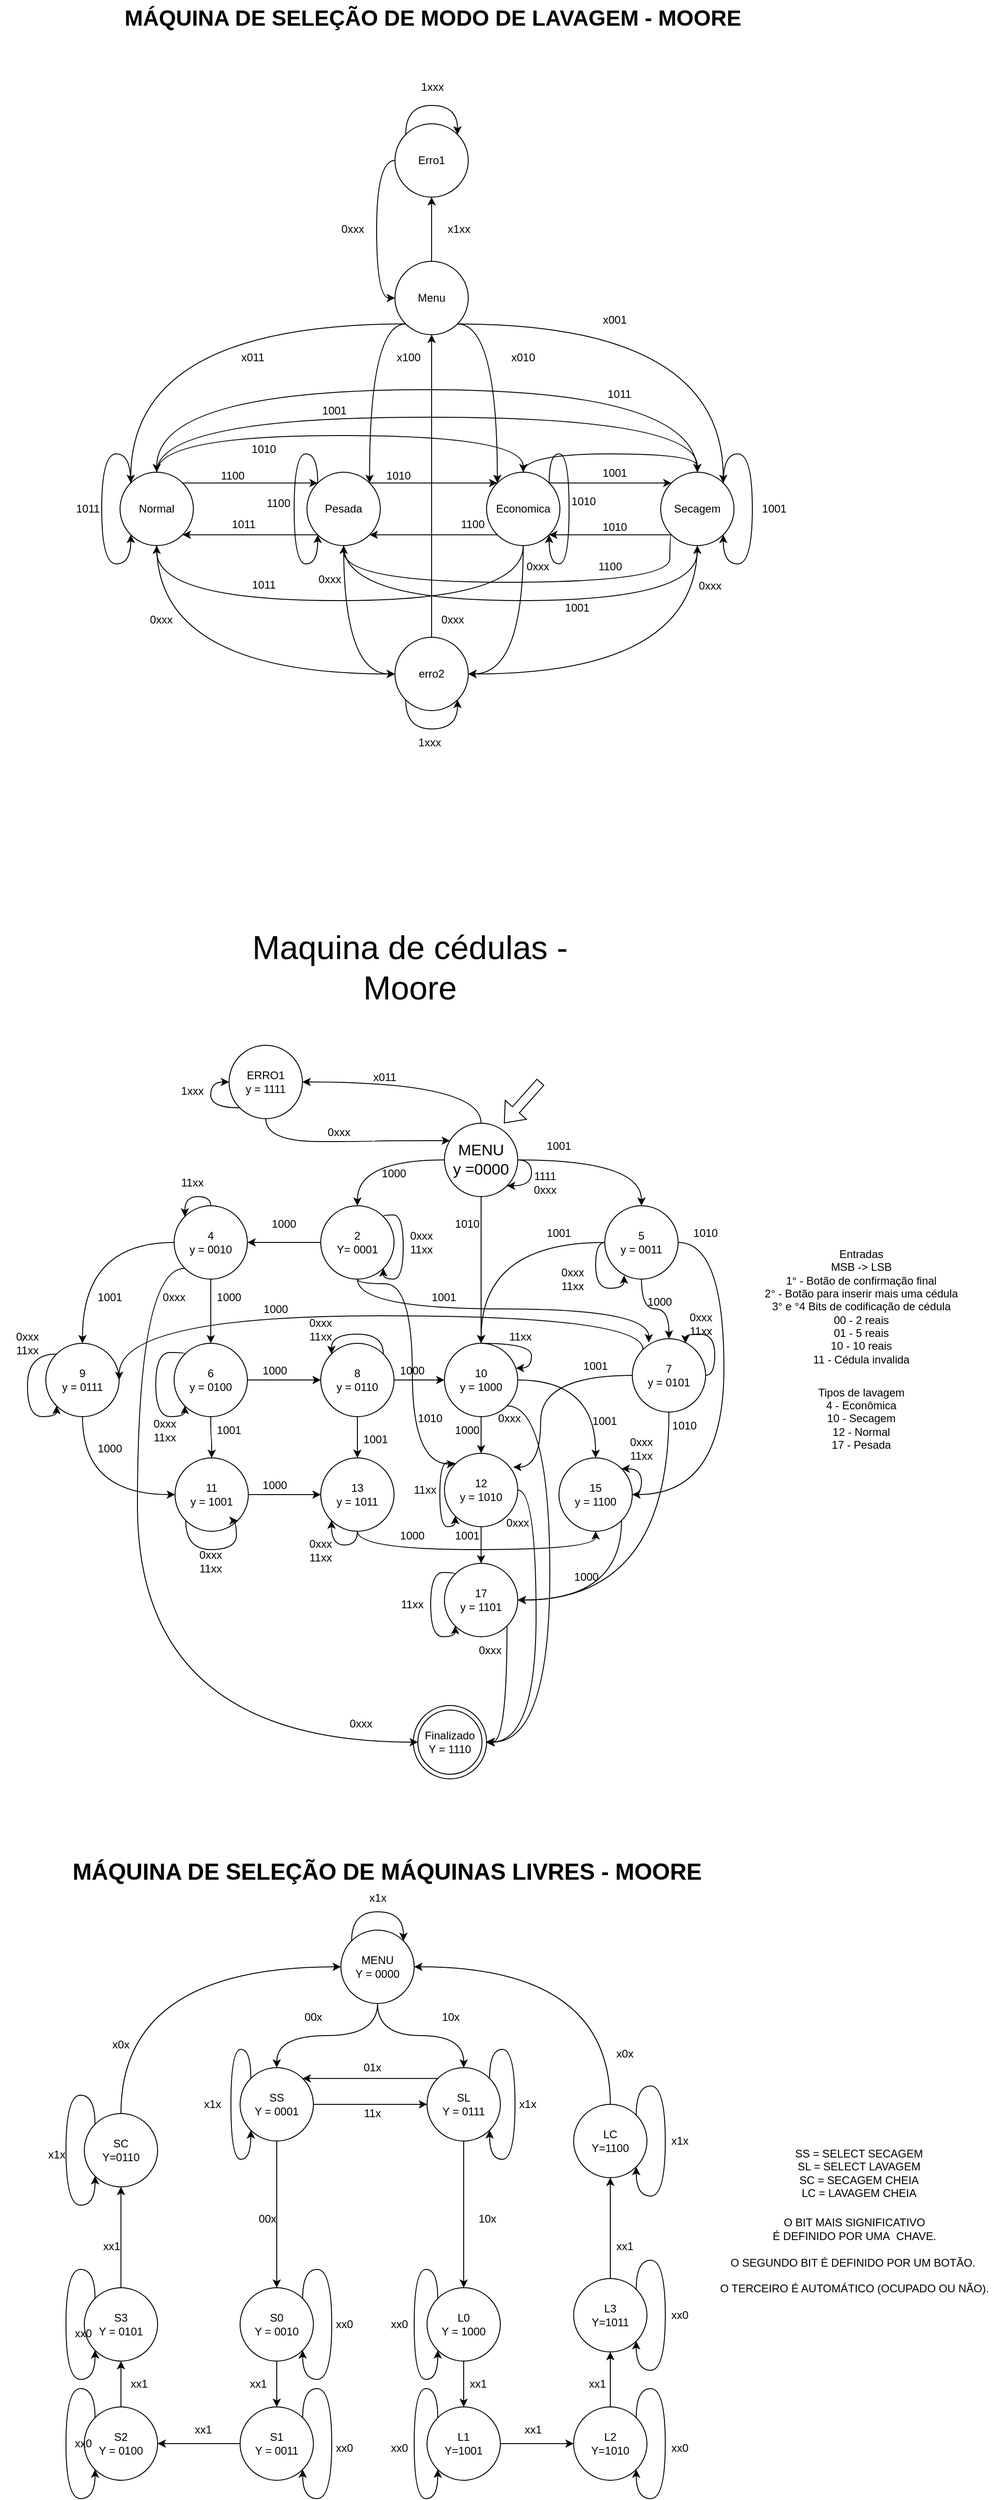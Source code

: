 <mxfile version="20.0.4" type="device"><diagram id="lf-k41Swi_6L5Dizw1fR" name="Page-1"><mxGraphModel dx="1422" dy="786" grid="1" gridSize="10" guides="1" tooltips="1" connect="1" arrows="1" fold="1" page="1" pageScale="1" pageWidth="827" pageHeight="1169" math="0" shadow="0"><root><mxCell id="0"/><mxCell id="1" parent="0"/><mxCell id="mM3oTketJAId8bWGqoE9-344" style="edgeStyle=orthogonalEdgeStyle;curved=1;rounded=0;orthogonalLoop=1;jettySize=auto;html=1;exitX=0.5;exitY=1;exitDx=0;exitDy=0;" parent="1" source="mM3oTketJAId8bWGqoE9-308" target="mM3oTketJAId8bWGqoE9-314" edge="1"><mxGeometry relative="1" as="geometry"/></mxCell><mxCell id="mM3oTketJAId8bWGqoE9-345" style="edgeStyle=orthogonalEdgeStyle;curved=1;rounded=0;orthogonalLoop=1;jettySize=auto;html=1;exitX=0;exitY=0.5;exitDx=0;exitDy=0;entryX=0.5;entryY=0;entryDx=0;entryDy=0;" parent="1" source="mM3oTketJAId8bWGqoE9-308" target="mM3oTketJAId8bWGqoE9-311" edge="1"><mxGeometry relative="1" as="geometry"/></mxCell><mxCell id="mM3oTketJAId8bWGqoE9-363" style="edgeStyle=orthogonalEdgeStyle;curved=1;rounded=0;orthogonalLoop=1;jettySize=auto;html=1;exitX=1;exitY=0.5;exitDx=0;exitDy=0;entryX=0.5;entryY=0;entryDx=0;entryDy=0;" parent="1" source="mM3oTketJAId8bWGqoE9-308" target="mM3oTketJAId8bWGqoE9-350" edge="1"><mxGeometry relative="1" as="geometry"/></mxCell><mxCell id="mM3oTketJAId8bWGqoE9-392" style="edgeStyle=orthogonalEdgeStyle;curved=1;rounded=0;orthogonalLoop=1;jettySize=auto;html=1;exitX=0.5;exitY=0;exitDx=0;exitDy=0;entryX=1;entryY=0.5;entryDx=0;entryDy=0;" parent="1" source="mM3oTketJAId8bWGqoE9-308" target="mM3oTketJAId8bWGqoE9-391" edge="1"><mxGeometry relative="1" as="geometry"/></mxCell><mxCell id="mM3oTketJAId8bWGqoE9-308" value="MENU&lt;br&gt;y =0000" style="ellipse;whiteSpace=wrap;html=1;aspect=fixed;fontSize=17;" parent="1" vertex="1"><mxGeometry x="535" y="1485" width="80" height="80" as="geometry"/></mxCell><mxCell id="mM3oTketJAId8bWGqoE9-324" style="edgeStyle=orthogonalEdgeStyle;curved=1;rounded=0;orthogonalLoop=1;jettySize=auto;html=1;exitX=0.5;exitY=1;exitDx=0;exitDy=0;entryX=0.5;entryY=0;entryDx=0;entryDy=0;" parent="1" source="mM3oTketJAId8bWGqoE9-309" target="mM3oTketJAId8bWGqoE9-310" edge="1"><mxGeometry relative="1" as="geometry"/></mxCell><mxCell id="mM3oTketJAId8bWGqoE9-341" style="edgeStyle=orthogonalEdgeStyle;curved=1;rounded=0;orthogonalLoop=1;jettySize=auto;html=1;exitX=0;exitY=0.5;exitDx=0;exitDy=0;" parent="1" source="mM3oTketJAId8bWGqoE9-309" target="mM3oTketJAId8bWGqoE9-340" edge="1"><mxGeometry relative="1" as="geometry"/></mxCell><mxCell id="mM3oTketJAId8bWGqoE9-440" style="edgeStyle=orthogonalEdgeStyle;curved=1;rounded=0;orthogonalLoop=1;jettySize=auto;html=1;exitX=0;exitY=1;exitDx=0;exitDy=0;entryX=0;entryY=0.5;entryDx=0;entryDy=0;" parent="1" source="mM3oTketJAId8bWGqoE9-309" target="mM3oTketJAId8bWGqoE9-439" edge="1"><mxGeometry relative="1" as="geometry"><Array as="points"><mxPoint x="200" y="1643"/><mxPoint x="200" y="2160"/></Array></mxGeometry></mxCell><mxCell id="mM3oTketJAId8bWGqoE9-309" value="4&lt;br&gt;y = 0010" style="ellipse;whiteSpace=wrap;html=1;aspect=fixed;" parent="1" vertex="1"><mxGeometry x="240" y="1575" width="80" height="80" as="geometry"/></mxCell><mxCell id="mM3oTketJAId8bWGqoE9-325" style="edgeStyle=orthogonalEdgeStyle;curved=1;rounded=0;orthogonalLoop=1;jettySize=auto;html=1;exitX=1;exitY=0.5;exitDx=0;exitDy=0;entryX=0;entryY=0.5;entryDx=0;entryDy=0;" parent="1" source="mM3oTketJAId8bWGqoE9-310" target="mM3oTketJAId8bWGqoE9-312" edge="1"><mxGeometry relative="1" as="geometry"/></mxCell><mxCell id="mM3oTketJAId8bWGqoE9-338" style="edgeStyle=orthogonalEdgeStyle;curved=1;rounded=0;orthogonalLoop=1;jettySize=auto;html=1;exitX=0.5;exitY=1;exitDx=0;exitDy=0;entryX=0.5;entryY=0;entryDx=0;entryDy=0;" parent="1" source="mM3oTketJAId8bWGqoE9-310" target="mM3oTketJAId8bWGqoE9-337" edge="1"><mxGeometry relative="1" as="geometry"/></mxCell><mxCell id="mM3oTketJAId8bWGqoE9-310" value="6&lt;br&gt;y = 0100" style="ellipse;whiteSpace=wrap;html=1;aspect=fixed;" parent="1" vertex="1"><mxGeometry x="240" y="1725" width="80" height="80" as="geometry"/></mxCell><mxCell id="mM3oTketJAId8bWGqoE9-323" style="edgeStyle=orthogonalEdgeStyle;curved=1;rounded=0;orthogonalLoop=1;jettySize=auto;html=1;exitX=0;exitY=0.5;exitDx=0;exitDy=0;" parent="1" source="mM3oTketJAId8bWGqoE9-311" target="mM3oTketJAId8bWGqoE9-309" edge="1"><mxGeometry relative="1" as="geometry"/></mxCell><mxCell id="XlnS83VPxJfceu5bAK7x-1" style="edgeStyle=orthogonalEdgeStyle;orthogonalLoop=1;jettySize=auto;html=1;exitX=0.5;exitY=1;exitDx=0;exitDy=0;entryX=0.225;entryY=0.05;entryDx=0;entryDy=0;entryPerimeter=0;curved=1;" parent="1" source="mM3oTketJAId8bWGqoE9-311" target="mM3oTketJAId8bWGqoE9-354" edge="1"><mxGeometry relative="1" as="geometry"/></mxCell><mxCell id="XlnS83VPxJfceu5bAK7x-8" style="edgeStyle=orthogonalEdgeStyle;curved=1;orthogonalLoop=1;jettySize=auto;html=1;entryX=0;entryY=0;entryDx=0;entryDy=0;" parent="1" source="mM3oTketJAId8bWGqoE9-311" target="mM3oTketJAId8bWGqoE9-328" edge="1"><mxGeometry relative="1" as="geometry"><Array as="points"><mxPoint x="440" y="1660"/><mxPoint x="500" y="1660"/><mxPoint x="500" y="1857"/></Array></mxGeometry></mxCell><mxCell id="mM3oTketJAId8bWGqoE9-311" value="2&lt;br&gt;Y= 0001" style="ellipse;whiteSpace=wrap;html=1;aspect=fixed;" parent="1" vertex="1"><mxGeometry x="400" y="1575" width="80" height="80" as="geometry"/></mxCell><mxCell id="mM3oTketJAId8bWGqoE9-326" style="edgeStyle=orthogonalEdgeStyle;curved=1;rounded=0;orthogonalLoop=1;jettySize=auto;html=1;exitX=1;exitY=0.5;exitDx=0;exitDy=0;entryX=0;entryY=0.5;entryDx=0;entryDy=0;" parent="1" source="mM3oTketJAId8bWGqoE9-312" target="mM3oTketJAId8bWGqoE9-314" edge="1"><mxGeometry relative="1" as="geometry"/></mxCell><mxCell id="mM3oTketJAId8bWGqoE9-335" style="edgeStyle=orthogonalEdgeStyle;curved=1;rounded=0;orthogonalLoop=1;jettySize=auto;html=1;exitX=0.5;exitY=1;exitDx=0;exitDy=0;entryX=0.5;entryY=0;entryDx=0;entryDy=0;" parent="1" source="mM3oTketJAId8bWGqoE9-312" target="mM3oTketJAId8bWGqoE9-334" edge="1"><mxGeometry relative="1" as="geometry"/></mxCell><mxCell id="mM3oTketJAId8bWGqoE9-312" value="8&lt;br&gt;y = 0110" style="ellipse;whiteSpace=wrap;html=1;aspect=fixed;" parent="1" vertex="1"><mxGeometry x="400" y="1725" width="80" height="80" as="geometry"/></mxCell><mxCell id="mM3oTketJAId8bWGqoE9-330" style="edgeStyle=orthogonalEdgeStyle;curved=1;rounded=0;orthogonalLoop=1;jettySize=auto;html=1;exitX=0.5;exitY=1;exitDx=0;exitDy=0;entryX=0.5;entryY=0;entryDx=0;entryDy=0;" parent="1" source="mM3oTketJAId8bWGqoE9-314" target="mM3oTketJAId8bWGqoE9-328" edge="1"><mxGeometry relative="1" as="geometry"/></mxCell><mxCell id="mM3oTketJAId8bWGqoE9-349" style="edgeStyle=orthogonalEdgeStyle;curved=1;rounded=0;orthogonalLoop=1;jettySize=auto;html=1;exitX=1;exitY=0.5;exitDx=0;exitDy=0;entryX=0.5;entryY=0;entryDx=0;entryDy=0;" parent="1" source="mM3oTketJAId8bWGqoE9-314" target="mM3oTketJAId8bWGqoE9-346" edge="1"><mxGeometry relative="1" as="geometry"/></mxCell><mxCell id="mM3oTketJAId8bWGqoE9-444" style="edgeStyle=orthogonalEdgeStyle;curved=1;rounded=0;orthogonalLoop=1;jettySize=auto;html=1;exitX=1;exitY=1;exitDx=0;exitDy=0;entryX=1;entryY=0.5;entryDx=0;entryDy=0;" parent="1" source="mM3oTketJAId8bWGqoE9-314" target="mM3oTketJAId8bWGqoE9-438" edge="1"><mxGeometry relative="1" as="geometry"><Array as="points"><mxPoint x="650" y="1793"/><mxPoint x="650" y="2160"/></Array></mxGeometry></mxCell><mxCell id="mM3oTketJAId8bWGqoE9-314" value="10&lt;br&gt;y = 1000" style="ellipse;whiteSpace=wrap;html=1;aspect=fixed;" parent="1" vertex="1"><mxGeometry x="535" y="1725" width="80" height="80" as="geometry"/></mxCell><mxCell id="mM3oTketJAId8bWGqoE9-332" style="edgeStyle=orthogonalEdgeStyle;curved=1;rounded=0;orthogonalLoop=1;jettySize=auto;html=1;exitX=0.5;exitY=1;exitDx=0;exitDy=0;entryX=0.5;entryY=0;entryDx=0;entryDy=0;" parent="1" source="mM3oTketJAId8bWGqoE9-328" target="mM3oTketJAId8bWGqoE9-331" edge="1"><mxGeometry relative="1" as="geometry"/></mxCell><mxCell id="mM3oTketJAId8bWGqoE9-442" style="edgeStyle=orthogonalEdgeStyle;curved=1;rounded=0;orthogonalLoop=1;jettySize=auto;html=1;exitX=1;exitY=0.5;exitDx=0;exitDy=0;" parent="1" source="mM3oTketJAId8bWGqoE9-328" edge="1"><mxGeometry relative="1" as="geometry"><mxPoint x="580" y="2160" as="targetPoint"/><Array as="points"><mxPoint x="635" y="1885"/><mxPoint x="635" y="2160"/></Array></mxGeometry></mxCell><mxCell id="mM3oTketJAId8bWGqoE9-328" value="12&lt;br&gt;y = 1010" style="ellipse;whiteSpace=wrap;html=1;aspect=fixed;" parent="1" vertex="1"><mxGeometry x="535" y="1845" width="80" height="80" as="geometry"/></mxCell><mxCell id="mM3oTketJAId8bWGqoE9-441" style="edgeStyle=orthogonalEdgeStyle;curved=1;rounded=0;orthogonalLoop=1;jettySize=auto;html=1;exitX=1;exitY=1;exitDx=0;exitDy=0;entryX=1;entryY=0.5;entryDx=0;entryDy=0;" parent="1" source="mM3oTketJAId8bWGqoE9-331" target="mM3oTketJAId8bWGqoE9-438" edge="1"><mxGeometry relative="1" as="geometry"><Array as="points"><mxPoint x="603" y="2160"/></Array></mxGeometry></mxCell><mxCell id="mM3oTketJAId8bWGqoE9-331" value="17&lt;br&gt;y = 1101" style="ellipse;whiteSpace=wrap;html=1;aspect=fixed;" parent="1" vertex="1"><mxGeometry x="535" y="1965" width="80" height="80" as="geometry"/></mxCell><mxCell id="mM3oTketJAId8bWGqoE9-379" style="edgeStyle=orthogonalEdgeStyle;curved=1;rounded=0;orthogonalLoop=1;jettySize=auto;html=1;exitX=0.5;exitY=1;exitDx=0;exitDy=0;entryX=0.5;entryY=1;entryDx=0;entryDy=0;" parent="1" source="mM3oTketJAId8bWGqoE9-334" target="mM3oTketJAId8bWGqoE9-346" edge="1"><mxGeometry relative="1" as="geometry"/></mxCell><mxCell id="mM3oTketJAId8bWGqoE9-334" value="13&lt;br&gt;y = 1011" style="ellipse;whiteSpace=wrap;html=1;aspect=fixed;" parent="1" vertex="1"><mxGeometry x="400" y="1850" width="80" height="80" as="geometry"/></mxCell><mxCell id="mM3oTketJAId8bWGqoE9-339" style="edgeStyle=orthogonalEdgeStyle;curved=1;rounded=0;orthogonalLoop=1;jettySize=auto;html=1;exitX=1;exitY=0.5;exitDx=0;exitDy=0;" parent="1" source="mM3oTketJAId8bWGqoE9-337" target="mM3oTketJAId8bWGqoE9-334" edge="1"><mxGeometry relative="1" as="geometry"/></mxCell><mxCell id="mM3oTketJAId8bWGqoE9-337" value="11&lt;br&gt;y = 1001" style="ellipse;whiteSpace=wrap;html=1;aspect=fixed;" parent="1" vertex="1"><mxGeometry x="241" y="1850" width="80" height="80" as="geometry"/></mxCell><mxCell id="mM3oTketJAId8bWGqoE9-342" style="edgeStyle=orthogonalEdgeStyle;curved=1;rounded=0;orthogonalLoop=1;jettySize=auto;html=1;exitX=0.5;exitY=1;exitDx=0;exitDy=0;entryX=0;entryY=0.5;entryDx=0;entryDy=0;" parent="1" source="mM3oTketJAId8bWGqoE9-340" target="mM3oTketJAId8bWGqoE9-337" edge="1"><mxGeometry relative="1" as="geometry"/></mxCell><mxCell id="mM3oTketJAId8bWGqoE9-340" value="9&lt;br&gt;y = 0111" style="ellipse;whiteSpace=wrap;html=1;aspect=fixed;" parent="1" vertex="1"><mxGeometry x="100" y="1725" width="80" height="80" as="geometry"/></mxCell><mxCell id="mM3oTketJAId8bWGqoE9-430" style="edgeStyle=orthogonalEdgeStyle;curved=1;rounded=0;orthogonalLoop=1;jettySize=auto;html=1;exitX=1;exitY=1;exitDx=0;exitDy=0;entryX=1;entryY=0.5;entryDx=0;entryDy=0;" parent="1" source="mM3oTketJAId8bWGqoE9-346" target="mM3oTketJAId8bWGqoE9-331" edge="1"><mxGeometry relative="1" as="geometry"><Array as="points"><mxPoint x="728" y="2005"/></Array></mxGeometry></mxCell><mxCell id="mM3oTketJAId8bWGqoE9-346" value="15&lt;br&gt;y = 1100" style="ellipse;whiteSpace=wrap;html=1;aspect=fixed;" parent="1" vertex="1"><mxGeometry x="660" y="1850" width="80" height="80" as="geometry"/></mxCell><mxCell id="mM3oTketJAId8bWGqoE9-352" style="edgeStyle=orthogonalEdgeStyle;curved=1;rounded=0;orthogonalLoop=1;jettySize=auto;html=1;exitX=1;exitY=0.5;exitDx=0;exitDy=0;entryX=1;entryY=0.5;entryDx=0;entryDy=0;" parent="1" source="mM3oTketJAId8bWGqoE9-350" target="mM3oTketJAId8bWGqoE9-346" edge="1"><mxGeometry relative="1" as="geometry"><Array as="points"><mxPoint x="840" y="1615"/><mxPoint x="840" y="1890"/></Array></mxGeometry></mxCell><mxCell id="mM3oTketJAId8bWGqoE9-353" style="edgeStyle=orthogonalEdgeStyle;curved=1;rounded=0;orthogonalLoop=1;jettySize=auto;html=1;exitX=0;exitY=0.5;exitDx=0;exitDy=0;entryX=0.5;entryY=0;entryDx=0;entryDy=0;" parent="1" source="mM3oTketJAId8bWGqoE9-350" target="mM3oTketJAId8bWGqoE9-314" edge="1"><mxGeometry relative="1" as="geometry"/></mxCell><mxCell id="mM3oTketJAId8bWGqoE9-355" style="edgeStyle=orthogonalEdgeStyle;curved=1;rounded=0;orthogonalLoop=1;jettySize=auto;html=1;exitX=0.5;exitY=1;exitDx=0;exitDy=0;" parent="1" source="mM3oTketJAId8bWGqoE9-350" target="mM3oTketJAId8bWGqoE9-354" edge="1"><mxGeometry relative="1" as="geometry"/></mxCell><mxCell id="mM3oTketJAId8bWGqoE9-350" value="5&lt;br&gt;y = 0011" style="ellipse;whiteSpace=wrap;html=1;aspect=fixed;" parent="1" vertex="1"><mxGeometry x="710" y="1575" width="80" height="80" as="geometry"/></mxCell><mxCell id="mM3oTketJAId8bWGqoE9-364" style="edgeStyle=orthogonalEdgeStyle;curved=1;rounded=0;orthogonalLoop=1;jettySize=auto;html=1;exitX=0;exitY=0.5;exitDx=0;exitDy=0;entryX=0.938;entryY=0.188;entryDx=0;entryDy=0;entryPerimeter=0;" parent="1" source="mM3oTketJAId8bWGqoE9-354" target="mM3oTketJAId8bWGqoE9-328" edge="1"><mxGeometry relative="1" as="geometry"><Array as="points"><mxPoint x="640" y="1760"/><mxPoint x="640" y="1860"/></Array></mxGeometry></mxCell><mxCell id="mM3oTketJAId8bWGqoE9-365" style="edgeStyle=orthogonalEdgeStyle;curved=1;rounded=0;orthogonalLoop=1;jettySize=auto;html=1;exitX=0;exitY=0;exitDx=0;exitDy=0;entryX=1;entryY=0.5;entryDx=0;entryDy=0;" parent="1" source="mM3oTketJAId8bWGqoE9-354" target="mM3oTketJAId8bWGqoE9-340" edge="1"><mxGeometry relative="1" as="geometry"><Array as="points"><mxPoint x="752" y="1695"/><mxPoint x="180" y="1695"/></Array></mxGeometry></mxCell><mxCell id="mM3oTketJAId8bWGqoE9-447" style="edgeStyle=orthogonalEdgeStyle;curved=1;rounded=0;orthogonalLoop=1;jettySize=auto;html=1;exitX=0.5;exitY=1;exitDx=0;exitDy=0;entryX=1;entryY=0.5;entryDx=0;entryDy=0;" parent="1" source="mM3oTketJAId8bWGqoE9-354" target="mM3oTketJAId8bWGqoE9-331" edge="1"><mxGeometry relative="1" as="geometry"/></mxCell><mxCell id="mM3oTketJAId8bWGqoE9-354" value="7&lt;br&gt;y = 0101" style="ellipse;whiteSpace=wrap;html=1;aspect=fixed;fillColor=none;" parent="1" vertex="1"><mxGeometry x="740" y="1720" width="80" height="80" as="geometry"/></mxCell><mxCell id="mM3oTketJAId8bWGqoE9-366" value="1000" style="text;html=1;strokeColor=none;fillColor=none;align=center;verticalAlign=middle;whiteSpace=wrap;rounded=0;" parent="1" vertex="1"><mxGeometry x="330" y="1580" width="60" height="30" as="geometry"/></mxCell><mxCell id="mM3oTketJAId8bWGqoE9-367" value="1000" style="text;html=1;strokeColor=none;fillColor=none;align=center;verticalAlign=middle;whiteSpace=wrap;rounded=0;" parent="1" vertex="1"><mxGeometry x="450" y="1525" width="60" height="30" as="geometry"/></mxCell><mxCell id="mM3oTketJAId8bWGqoE9-368" value="1000" style="text;html=1;strokeColor=none;fillColor=none;align=center;verticalAlign=middle;whiteSpace=wrap;rounded=0;" parent="1" vertex="1"><mxGeometry x="270" y="1660" width="60" height="30" as="geometry"/></mxCell><mxCell id="mM3oTketJAId8bWGqoE9-369" value="1000" style="text;html=1;strokeColor=none;fillColor=none;align=center;verticalAlign=middle;whiteSpace=wrap;rounded=0;" parent="1" vertex="1"><mxGeometry x="320" y="1740" width="60" height="30" as="geometry"/></mxCell><mxCell id="mM3oTketJAId8bWGqoE9-370" value="1000" style="text;html=1;strokeColor=none;fillColor=none;align=center;verticalAlign=middle;whiteSpace=wrap;rounded=0;" parent="1" vertex="1"><mxGeometry x="470" y="1740" width="60" height="30" as="geometry"/></mxCell><mxCell id="mM3oTketJAId8bWGqoE9-371" value="1000" style="text;html=1;strokeColor=none;fillColor=none;align=center;verticalAlign=middle;whiteSpace=wrap;rounded=0;" parent="1" vertex="1"><mxGeometry x="530" y="1805" width="60" height="30" as="geometry"/></mxCell><mxCell id="mM3oTketJAId8bWGqoE9-372" value="1000" style="text;html=1;strokeColor=none;fillColor=none;align=center;verticalAlign=middle;whiteSpace=wrap;rounded=0;" parent="1" vertex="1"><mxGeometry x="740" y="1665" width="60" height="30" as="geometry"/></mxCell><mxCell id="mM3oTketJAId8bWGqoE9-373" value="1000" style="text;html=1;strokeColor=none;fillColor=none;align=center;verticalAlign=middle;whiteSpace=wrap;rounded=0;" parent="1" vertex="1"><mxGeometry x="140" y="1825" width="60" height="30" as="geometry"/></mxCell><mxCell id="mM3oTketJAId8bWGqoE9-374" value="1000" style="text;html=1;strokeColor=none;fillColor=none;align=center;verticalAlign=middle;whiteSpace=wrap;rounded=0;" parent="1" vertex="1"><mxGeometry x="321" y="1673" width="60" height="30" as="geometry"/></mxCell><mxCell id="mM3oTketJAId8bWGqoE9-375" value="1000" style="text;html=1;strokeColor=none;fillColor=none;align=center;verticalAlign=middle;whiteSpace=wrap;rounded=0;" parent="1" vertex="1"><mxGeometry x="320" y="1865" width="60" height="30" as="geometry"/></mxCell><mxCell id="mM3oTketJAId8bWGqoE9-376" value="1001" style="text;html=1;strokeColor=none;fillColor=none;align=center;verticalAlign=middle;whiteSpace=wrap;rounded=0;" parent="1" vertex="1"><mxGeometry x="140" y="1660" width="60" height="30" as="geometry"/></mxCell><mxCell id="mM3oTketJAId8bWGqoE9-377" value="1001" style="text;html=1;strokeColor=none;fillColor=none;align=center;verticalAlign=middle;whiteSpace=wrap;rounded=0;" parent="1" vertex="1"><mxGeometry x="270" y="1805" width="60" height="30" as="geometry"/></mxCell><mxCell id="mM3oTketJAId8bWGqoE9-378" value="1001" style="text;html=1;strokeColor=none;fillColor=none;align=center;verticalAlign=middle;whiteSpace=wrap;rounded=0;" parent="1" vertex="1"><mxGeometry x="430" y="1815" width="60" height="30" as="geometry"/></mxCell><mxCell id="mM3oTketJAId8bWGqoE9-380" value="1000" style="text;html=1;strokeColor=none;fillColor=none;align=center;verticalAlign=middle;whiteSpace=wrap;rounded=0;" parent="1" vertex="1"><mxGeometry x="470" y="1920" width="60" height="30" as="geometry"/></mxCell><mxCell id="mM3oTketJAId8bWGqoE9-381" value="1000" style="text;html=1;strokeColor=none;fillColor=none;align=center;verticalAlign=middle;whiteSpace=wrap;rounded=0;" parent="1" vertex="1"><mxGeometry x="660" y="1965" width="60" height="30" as="geometry"/></mxCell><mxCell id="mM3oTketJAId8bWGqoE9-382" value="1001" style="text;html=1;strokeColor=none;fillColor=none;align=center;verticalAlign=middle;whiteSpace=wrap;rounded=0;" parent="1" vertex="1"><mxGeometry x="670" y="1735" width="60" height="30" as="geometry"/></mxCell><mxCell id="mM3oTketJAId8bWGqoE9-383" value="1001" style="text;html=1;strokeColor=none;fillColor=none;align=center;verticalAlign=middle;whiteSpace=wrap;rounded=0;" parent="1" vertex="1"><mxGeometry x="680" y="1795" width="60" height="30" as="geometry"/></mxCell><mxCell id="mM3oTketJAId8bWGqoE9-384" value="1001" style="text;html=1;strokeColor=none;fillColor=none;align=center;verticalAlign=middle;whiteSpace=wrap;rounded=0;" parent="1" vertex="1"><mxGeometry x="530" y="1920" width="60" height="30" as="geometry"/></mxCell><mxCell id="mM3oTketJAId8bWGqoE9-385" value="1001" style="text;html=1;strokeColor=none;fillColor=none;align=center;verticalAlign=middle;whiteSpace=wrap;rounded=0;" parent="1" vertex="1"><mxGeometry x="630" y="1590" width="60" height="30" as="geometry"/></mxCell><mxCell id="mM3oTketJAId8bWGqoE9-387" value="1010" style="text;html=1;strokeColor=none;fillColor=none;align=center;verticalAlign=middle;whiteSpace=wrap;rounded=0;" parent="1" vertex="1"><mxGeometry x="767" y="1800" width="60" height="30" as="geometry"/></mxCell><mxCell id="mM3oTketJAId8bWGqoE9-388" value="1010" style="text;html=1;strokeColor=none;fillColor=none;align=center;verticalAlign=middle;whiteSpace=wrap;rounded=0;" parent="1" vertex="1"><mxGeometry x="790" y="1590" width="60" height="30" as="geometry"/></mxCell><mxCell id="mM3oTketJAId8bWGqoE9-389" value="1010" style="text;html=1;strokeColor=none;fillColor=none;align=center;verticalAlign=middle;whiteSpace=wrap;rounded=0;" parent="1" vertex="1"><mxGeometry x="530" y="1580" width="60" height="30" as="geometry"/></mxCell><mxCell id="mM3oTketJAId8bWGqoE9-390" value="1001" style="text;html=1;strokeColor=none;fillColor=none;align=center;verticalAlign=middle;whiteSpace=wrap;rounded=0;" parent="1" vertex="1"><mxGeometry x="630" y="1495" width="60" height="30" as="geometry"/></mxCell><mxCell id="mM3oTketJAId8bWGqoE9-432" style="edgeStyle=orthogonalEdgeStyle;curved=1;rounded=0;orthogonalLoop=1;jettySize=auto;html=1;exitX=0.5;exitY=1;exitDx=0;exitDy=0;entryX=0.075;entryY=0.238;entryDx=0;entryDy=0;entryPerimeter=0;" parent="1" source="mM3oTketJAId8bWGqoE9-391" target="mM3oTketJAId8bWGqoE9-308" edge="1"><mxGeometry relative="1" as="geometry"><Array as="points"><mxPoint x="340" y="1505"/><mxPoint x="458" y="1505"/><mxPoint x="458" y="1504"/></Array></mxGeometry></mxCell><mxCell id="mM3oTketJAId8bWGqoE9-391" value="ERRO1&lt;br&gt;y = 1111" style="ellipse;whiteSpace=wrap;html=1;aspect=fixed;fillColor=none;" parent="1" vertex="1"><mxGeometry x="300" y="1400" width="80" height="80" as="geometry"/></mxCell><mxCell id="mM3oTketJAId8bWGqoE9-393" value="x011" style="text;html=1;strokeColor=none;fillColor=none;align=center;verticalAlign=middle;whiteSpace=wrap;rounded=0;" parent="1" vertex="1"><mxGeometry x="440" y="1420" width="60" height="30" as="geometry"/></mxCell><mxCell id="mM3oTketJAId8bWGqoE9-396" style="edgeStyle=orthogonalEdgeStyle;curved=1;rounded=0;orthogonalLoop=1;jettySize=auto;html=1;exitX=1;exitY=0.5;exitDx=0;exitDy=0;entryX=1;entryY=1;entryDx=0;entryDy=0;" parent="1" source="mM3oTketJAId8bWGqoE9-308" target="mM3oTketJAId8bWGqoE9-308" edge="1"><mxGeometry relative="1" as="geometry"><Array as="points"><mxPoint x="630" y="1525"/><mxPoint x="630" y="1553"/></Array></mxGeometry></mxCell><mxCell id="mM3oTketJAId8bWGqoE9-397" value="1111&lt;br&gt;0xxx" style="text;html=1;strokeColor=none;fillColor=none;align=center;verticalAlign=middle;whiteSpace=wrap;rounded=0;" parent="1" vertex="1"><mxGeometry x="615" y="1535" width="60" height="30" as="geometry"/></mxCell><mxCell id="mM3oTketJAId8bWGqoE9-401" style="edgeStyle=orthogonalEdgeStyle;curved=1;rounded=0;orthogonalLoop=1;jettySize=auto;html=1;exitX=1;exitY=0;exitDx=0;exitDy=0;entryX=1;entryY=1;entryDx=0;entryDy=0;" parent="1" source="mM3oTketJAId8bWGqoE9-311" target="mM3oTketJAId8bWGqoE9-311" edge="1"><mxGeometry relative="1" as="geometry"><Array as="points"><mxPoint x="468" y="1585"/><mxPoint x="490" y="1585"/><mxPoint x="490" y="1655"/><mxPoint x="468" y="1655"/></Array></mxGeometry></mxCell><mxCell id="mM3oTketJAId8bWGqoE9-403" style="edgeStyle=orthogonalEdgeStyle;curved=1;rounded=0;orthogonalLoop=1;jettySize=auto;html=1;exitX=0.5;exitY=0;exitDx=0;exitDy=0;entryX=0;entryY=0;entryDx=0;entryDy=0;" parent="1" source="mM3oTketJAId8bWGqoE9-309" target="mM3oTketJAId8bWGqoE9-309" edge="1"><mxGeometry relative="1" as="geometry"><Array as="points"><mxPoint x="280" y="1565"/><mxPoint x="252" y="1565"/></Array></mxGeometry></mxCell><mxCell id="mM3oTketJAId8bWGqoE9-404" value="0xxx" style="text;html=1;strokeColor=none;fillColor=none;align=center;verticalAlign=middle;whiteSpace=wrap;rounded=0;" parent="1" vertex="1"><mxGeometry x="210" y="1660" width="60" height="30" as="geometry"/></mxCell><mxCell id="mM3oTketJAId8bWGqoE9-405" style="edgeStyle=orthogonalEdgeStyle;curved=1;rounded=0;orthogonalLoop=1;jettySize=auto;html=1;exitX=0;exitY=0;exitDx=0;exitDy=0;entryX=0;entryY=1;entryDx=0;entryDy=0;" parent="1" source="mM3oTketJAId8bWGqoE9-340" target="mM3oTketJAId8bWGqoE9-340" edge="1"><mxGeometry relative="1" as="geometry"><Array as="points"><mxPoint x="80" y="1737"/><mxPoint x="80" y="1805"/><mxPoint x="112" y="1805"/></Array></mxGeometry></mxCell><mxCell id="mM3oTketJAId8bWGqoE9-407" style="edgeStyle=orthogonalEdgeStyle;curved=1;rounded=0;orthogonalLoop=1;jettySize=auto;html=1;exitX=0;exitY=1;exitDx=0;exitDy=0;entryX=1;entryY=1;entryDx=0;entryDy=0;" parent="1" source="mM3oTketJAId8bWGqoE9-337" target="mM3oTketJAId8bWGqoE9-337" edge="1"><mxGeometry relative="1" as="geometry"><Array as="points"><mxPoint x="252" y="1950"/><mxPoint x="308" y="1950"/></Array></mxGeometry></mxCell><mxCell id="mM3oTketJAId8bWGqoE9-408" value="0xxx&lt;br&gt;11xx" style="text;html=1;strokeColor=none;fillColor=none;align=center;verticalAlign=middle;whiteSpace=wrap;rounded=0;" parent="1" vertex="1"><mxGeometry x="250" y="1948" width="60" height="30" as="geometry"/></mxCell><mxCell id="mM3oTketJAId8bWGqoE9-409" style="edgeStyle=orthogonalEdgeStyle;curved=1;rounded=0;orthogonalLoop=1;jettySize=auto;html=1;exitX=0;exitY=0;exitDx=0;exitDy=0;entryX=0;entryY=1;entryDx=0;entryDy=0;" parent="1" source="mM3oTketJAId8bWGqoE9-310" target="mM3oTketJAId8bWGqoE9-310" edge="1"><mxGeometry relative="1" as="geometry"><Array as="points"><mxPoint x="252" y="1735"/><mxPoint x="220" y="1735"/><mxPoint x="220" y="1805"/><mxPoint x="252" y="1805"/></Array></mxGeometry></mxCell><mxCell id="mM3oTketJAId8bWGqoE9-412" style="edgeStyle=orthogonalEdgeStyle;curved=1;rounded=0;orthogonalLoop=1;jettySize=auto;html=1;exitX=0.5;exitY=1;exitDx=0;exitDy=0;entryX=0;entryY=1;entryDx=0;entryDy=0;" parent="1" source="mM3oTketJAId8bWGqoE9-334" target="mM3oTketJAId8bWGqoE9-334" edge="1"><mxGeometry relative="1" as="geometry"><Array as="points"><mxPoint x="440" y="1945"/><mxPoint x="412" y="1945"/></Array></mxGeometry></mxCell><mxCell id="mM3oTketJAId8bWGqoE9-414" style="edgeStyle=orthogonalEdgeStyle;curved=1;rounded=0;orthogonalLoop=1;jettySize=auto;html=1;exitX=0;exitY=0;exitDx=0;exitDy=0;entryX=0;entryY=1;entryDx=0;entryDy=0;" parent="1" source="mM3oTketJAId8bWGqoE9-328" target="mM3oTketJAId8bWGqoE9-328" edge="1"><mxGeometry relative="1" as="geometry"><Array as="points"><mxPoint x="547" y="1855"/><mxPoint x="530" y="1855"/><mxPoint x="530" y="1925"/><mxPoint x="547" y="1925"/></Array></mxGeometry></mxCell><mxCell id="mM3oTketJAId8bWGqoE9-416" style="edgeStyle=orthogonalEdgeStyle;curved=1;rounded=0;orthogonalLoop=1;jettySize=auto;html=1;exitX=1;exitY=0;exitDx=0;exitDy=0;entryX=0;entryY=0;entryDx=0;entryDy=0;" parent="1" source="mM3oTketJAId8bWGqoE9-312" target="mM3oTketJAId8bWGqoE9-312" edge="1"><mxGeometry relative="1" as="geometry"><Array as="points"><mxPoint x="468" y="1715"/><mxPoint x="412" y="1715"/></Array></mxGeometry></mxCell><mxCell id="mM3oTketJAId8bWGqoE9-421" style="edgeStyle=orthogonalEdgeStyle;curved=1;rounded=0;orthogonalLoop=1;jettySize=auto;html=1;exitX=0;exitY=0.5;exitDx=0;exitDy=0;entryX=0.263;entryY=0.95;entryDx=0;entryDy=0;entryPerimeter=0;" parent="1" source="mM3oTketJAId8bWGqoE9-350" target="mM3oTketJAId8bWGqoE9-350" edge="1"><mxGeometry relative="1" as="geometry"><Array as="points"><mxPoint x="700" y="1615"/><mxPoint x="700" y="1665"/><mxPoint x="731" y="1665"/></Array></mxGeometry></mxCell><mxCell id="mM3oTketJAId8bWGqoE9-423" style="edgeStyle=orthogonalEdgeStyle;curved=1;rounded=0;orthogonalLoop=1;jettySize=auto;html=1;exitX=1;exitY=0.5;exitDx=0;exitDy=0;entryX=0.725;entryY=0.063;entryDx=0;entryDy=0;entryPerimeter=0;" parent="1" source="mM3oTketJAId8bWGqoE9-354" target="mM3oTketJAId8bWGqoE9-354" edge="1"><mxGeometry relative="1" as="geometry"><Array as="points"><mxPoint x="830" y="1760"/><mxPoint x="830" y="1715"/><mxPoint x="798" y="1715"/></Array></mxGeometry></mxCell><mxCell id="mM3oTketJAId8bWGqoE9-425" style="edgeStyle=orthogonalEdgeStyle;curved=1;rounded=0;orthogonalLoop=1;jettySize=auto;html=1;exitX=0.5;exitY=0;exitDx=0;exitDy=0;entryX=0.975;entryY=0.338;entryDx=0;entryDy=0;entryPerimeter=0;" parent="1" source="mM3oTketJAId8bWGqoE9-314" target="mM3oTketJAId8bWGqoE9-314" edge="1"><mxGeometry relative="1" as="geometry"><Array as="points"><mxPoint x="630" y="1725"/><mxPoint x="630" y="1752"/></Array></mxGeometry></mxCell><mxCell id="mM3oTketJAId8bWGqoE9-428" style="edgeStyle=orthogonalEdgeStyle;curved=1;rounded=0;orthogonalLoop=1;jettySize=auto;html=1;exitX=0;exitY=0;exitDx=0;exitDy=0;entryX=0;entryY=1;entryDx=0;entryDy=0;" parent="1" source="mM3oTketJAId8bWGqoE9-331" target="mM3oTketJAId8bWGqoE9-331" edge="1"><mxGeometry relative="1" as="geometry"><Array as="points"><mxPoint x="547" y="1975"/><mxPoint x="520" y="1975"/><mxPoint x="520" y="2045"/><mxPoint x="547" y="2045"/></Array></mxGeometry></mxCell><mxCell id="mM3oTketJAId8bWGqoE9-429" value="0xxx" style="text;html=1;strokeColor=none;fillColor=none;align=center;verticalAlign=middle;whiteSpace=wrap;rounded=0;" parent="1" vertex="1"><mxGeometry x="555" y="2045" width="60" height="30" as="geometry"/></mxCell><mxCell id="mM3oTketJAId8bWGqoE9-431" style="edgeStyle=orthogonalEdgeStyle;curved=1;rounded=0;orthogonalLoop=1;jettySize=auto;html=1;exitX=0.5;exitY=1;exitDx=0;exitDy=0;" parent="1" source="mM3oTketJAId8bWGqoE9-391" target="mM3oTketJAId8bWGqoE9-391" edge="1"><mxGeometry relative="1" as="geometry"/></mxCell><mxCell id="mM3oTketJAId8bWGqoE9-433" value="0xxx" style="text;html=1;strokeColor=none;fillColor=none;align=center;verticalAlign=middle;whiteSpace=wrap;rounded=0;" parent="1" vertex="1"><mxGeometry x="390" y="1480" width="60" height="30" as="geometry"/></mxCell><mxCell id="mM3oTketJAId8bWGqoE9-436" style="edgeStyle=orthogonalEdgeStyle;curved=1;rounded=0;orthogonalLoop=1;jettySize=auto;html=1;exitX=0;exitY=1;exitDx=0;exitDy=0;entryX=0;entryY=0.5;entryDx=0;entryDy=0;" parent="1" source="mM3oTketJAId8bWGqoE9-391" target="mM3oTketJAId8bWGqoE9-391" edge="1"><mxGeometry relative="1" as="geometry"><Array as="points"><mxPoint x="280" y="1468"/><mxPoint x="280" y="1440"/></Array></mxGeometry></mxCell><mxCell id="mM3oTketJAId8bWGqoE9-437" value="1xxx" style="text;html=1;strokeColor=none;fillColor=none;align=center;verticalAlign=middle;whiteSpace=wrap;rounded=0;" parent="1" vertex="1"><mxGeometry x="230" y="1435" width="60" height="30" as="geometry"/></mxCell><mxCell id="mM3oTketJAId8bWGqoE9-438" value="" style="ellipse;whiteSpace=wrap;html=1;aspect=fixed;fillColor=none;" parent="1" vertex="1"><mxGeometry x="501" y="2120" width="80" height="80" as="geometry"/></mxCell><mxCell id="mM3oTketJAId8bWGqoE9-439" value="Finalizado&lt;br&gt;Y = 1110" style="ellipse;whiteSpace=wrap;html=1;aspect=fixed;fillColor=none;" parent="1" vertex="1"><mxGeometry x="506" y="2125" width="70" height="70" as="geometry"/></mxCell><mxCell id="mM3oTketJAId8bWGqoE9-446" style="edgeStyle=orthogonalEdgeStyle;curved=1;rounded=0;orthogonalLoop=1;jettySize=auto;html=1;exitX=1;exitY=0.5;exitDx=0;exitDy=0;entryX=1;entryY=0;entryDx=0;entryDy=0;" parent="1" source="mM3oTketJAId8bWGqoE9-346" target="mM3oTketJAId8bWGqoE9-346" edge="1"><mxGeometry relative="1" as="geometry"><Array as="points"><mxPoint x="750" y="1890"/><mxPoint x="750" y="1862"/></Array></mxGeometry></mxCell><mxCell id="mM3oTketJAId8bWGqoE9-448" value="0xxx" style="text;html=1;strokeColor=none;fillColor=none;align=center;verticalAlign=middle;whiteSpace=wrap;rounded=0;" parent="1" vertex="1"><mxGeometry x="414" y="2125" width="60" height="30" as="geometry"/></mxCell><mxCell id="mM3oTketJAId8bWGqoE9-449" value="0xxx" style="text;html=1;strokeColor=none;fillColor=none;align=center;verticalAlign=middle;whiteSpace=wrap;rounded=0;" parent="1" vertex="1"><mxGeometry x="585" y="1906" width="60" height="30" as="geometry"/></mxCell><mxCell id="mM3oTketJAId8bWGqoE9-450" value="0xxx" style="text;html=1;strokeColor=none;fillColor=none;align=center;verticalAlign=middle;whiteSpace=wrap;rounded=0;" parent="1" vertex="1"><mxGeometry x="576" y="1792" width="60" height="30" as="geometry"/></mxCell><mxCell id="mM3oTketJAId8bWGqoE9-451" value="11xx" style="text;html=1;strokeColor=none;fillColor=none;align=center;verticalAlign=middle;whiteSpace=wrap;rounded=0;" parent="1" vertex="1"><mxGeometry x="470" y="1995" width="60" height="30" as="geometry"/></mxCell><mxCell id="mM3oTketJAId8bWGqoE9-452" value="11xx" style="text;html=1;strokeColor=none;fillColor=none;align=center;verticalAlign=middle;whiteSpace=wrap;rounded=0;" parent="1" vertex="1"><mxGeometry x="484" y="1870" width="60" height="30" as="geometry"/></mxCell><mxCell id="mM3oTketJAId8bWGqoE9-453" value="11xx" style="text;html=1;strokeColor=none;fillColor=none;align=center;verticalAlign=middle;whiteSpace=wrap;rounded=0;" parent="1" vertex="1"><mxGeometry x="588" y="1703" width="60" height="30" as="geometry"/></mxCell><mxCell id="mM3oTketJAId8bWGqoE9-454" value="11xx" style="text;html=1;strokeColor=none;fillColor=none;align=center;verticalAlign=middle;whiteSpace=wrap;rounded=0;" parent="1" vertex="1"><mxGeometry x="230" y="1535" width="60" height="30" as="geometry"/></mxCell><mxCell id="mM3oTketJAId8bWGqoE9-456" value="Entradas&lt;br&gt;MSB -&amp;gt; LSB&lt;br&gt;1° - Botão de confirmação final&lt;br&gt;2° - Botão para inserir mais uma cédula&lt;br&gt;3° e °4 Bits de codificação de cédula&lt;br&gt;00 - 2 reais&lt;br&gt;01 - 5 reais&lt;br&gt;10 - 10 reais&lt;br&gt;11 - Cédula invalida" style="text;html=1;strokeColor=none;fillColor=none;align=center;verticalAlign=middle;whiteSpace=wrap;rounded=0;" parent="1" vertex="1"><mxGeometry x="860" y="1670" width="260" height="30" as="geometry"/></mxCell><mxCell id="mM3oTketJAId8bWGqoE9-460" value="" style="shape=flexArrow;endArrow=classic;html=1;rounded=0;curved=1;" parent="1" edge="1"><mxGeometry width="50" height="50" relative="1" as="geometry"><mxPoint x="640" y="1440" as="sourcePoint"/><mxPoint x="600" y="1485" as="targetPoint"/></mxGeometry></mxCell><mxCell id="mM3oTketJAId8bWGqoE9-462" value="Tipos de lavagem&lt;br&gt;4 - Econômica&lt;br&gt;10 - Secagem&lt;br&gt;12 - Normal&lt;br&gt;17 - Pesada" style="text;html=1;strokeColor=none;fillColor=none;align=center;verticalAlign=middle;whiteSpace=wrap;rounded=0;" parent="1" vertex="1"><mxGeometry x="910" y="1792" width="160" height="30" as="geometry"/></mxCell><mxCell id="mM3oTketJAId8bWGqoE9-463" value="&lt;font style=&quot;font-size: 36px;&quot;&gt;Maquina de cédulas - Moore&lt;/font&gt;" style="text;html=1;strokeColor=none;fillColor=none;align=center;verticalAlign=middle;whiteSpace=wrap;rounded=0;" parent="1" vertex="1"><mxGeometry x="285" y="1300" width="425" height="30" as="geometry"/></mxCell><mxCell id="yBgCoBxVJI4LgtuZUfu1-1" value="0xxx&lt;br&gt;11xx" style="text;html=1;strokeColor=none;fillColor=none;align=center;verticalAlign=middle;whiteSpace=wrap;rounded=0;" parent="1" vertex="1"><mxGeometry x="370" y="1936" width="60" height="30" as="geometry"/></mxCell><mxCell id="yBgCoBxVJI4LgtuZUfu1-5" value="0xxx&lt;br&gt;11xx" style="text;html=1;strokeColor=none;fillColor=none;align=center;verticalAlign=middle;whiteSpace=wrap;rounded=0;" parent="1" vertex="1"><mxGeometry x="50" y="1710" width="60" height="30" as="geometry"/></mxCell><mxCell id="yBgCoBxVJI4LgtuZUfu1-6" value="0xxx&lt;br&gt;11xx" style="text;html=1;strokeColor=none;fillColor=none;align=center;verticalAlign=middle;whiteSpace=wrap;rounded=0;" parent="1" vertex="1"><mxGeometry x="200" y="1805" width="60" height="30" as="geometry"/></mxCell><mxCell id="yBgCoBxVJI4LgtuZUfu1-7" value="0xxx&lt;br&gt;11xx" style="text;html=1;strokeColor=none;fillColor=none;align=center;verticalAlign=middle;whiteSpace=wrap;rounded=0;" parent="1" vertex="1"><mxGeometry x="370" y="1695" width="60" height="30" as="geometry"/></mxCell><mxCell id="yBgCoBxVJI4LgtuZUfu1-8" value="0xxx&lt;br&gt;11xx" style="text;html=1;strokeColor=none;fillColor=none;align=center;verticalAlign=middle;whiteSpace=wrap;rounded=0;" parent="1" vertex="1"><mxGeometry x="480" y="1600" width="60" height="30" as="geometry"/></mxCell><mxCell id="yBgCoBxVJI4LgtuZUfu1-9" value="0xxx&lt;br&gt;11xx" style="text;html=1;strokeColor=none;fillColor=none;align=center;verticalAlign=middle;whiteSpace=wrap;rounded=0;" parent="1" vertex="1"><mxGeometry x="720" y="1825" width="60" height="30" as="geometry"/></mxCell><mxCell id="yBgCoBxVJI4LgtuZUfu1-10" value="0xxx&lt;br&gt;11xx" style="text;html=1;strokeColor=none;fillColor=none;align=center;verticalAlign=middle;whiteSpace=wrap;rounded=0;" parent="1" vertex="1"><mxGeometry x="784.5" y="1689" width="60" height="30" as="geometry"/></mxCell><mxCell id="yBgCoBxVJI4LgtuZUfu1-11" value="0xxx&lt;br&gt;11xx" style="text;html=1;strokeColor=none;fillColor=none;align=center;verticalAlign=middle;whiteSpace=wrap;rounded=0;" parent="1" vertex="1"><mxGeometry x="645" y="1640" width="60" height="30" as="geometry"/></mxCell><mxCell id="XlnS83VPxJfceu5bAK7x-2" value="1001" style="text;html=1;align=center;verticalAlign=middle;resizable=0;points=[];autosize=1;strokeColor=none;fillColor=none;" parent="1" vertex="1"><mxGeometry x="508.5" y="1660" width="50" height="30" as="geometry"/></mxCell><mxCell id="XlnS83VPxJfceu5bAK7x-9" value="1010" style="text;html=1;align=center;verticalAlign=middle;resizable=0;points=[];autosize=1;strokeColor=none;fillColor=none;" parent="1" vertex="1"><mxGeometry x="494" y="1792" width="50" height="30" as="geometry"/></mxCell><mxCell id="XlnS83VPxJfceu5bAK7x-10" style="edgeStyle=orthogonalEdgeStyle;curved=1;rounded=0;orthogonalLoop=1;jettySize=auto;html=1;exitX=0.5;exitY=1;exitDx=0;exitDy=0;entryX=0.5;entryY=0;entryDx=0;entryDy=0;" parent="1" source="XlnS83VPxJfceu5bAK7x-11" target="XlnS83VPxJfceu5bAK7x-18" edge="1"><mxGeometry relative="1" as="geometry"/></mxCell><mxCell id="XlnS83VPxJfceu5bAK7x-11" value="S0&lt;br&gt;Y = 0010" style="ellipse;whiteSpace=wrap;html=1;aspect=fixed;" parent="1" vertex="1"><mxGeometry x="312" y="2755" width="80" height="80" as="geometry"/></mxCell><mxCell id="XlnS83VPxJfceu5bAK7x-12" style="edgeStyle=orthogonalEdgeStyle;curved=1;rounded=0;orthogonalLoop=1;jettySize=auto;html=1;exitX=0.5;exitY=0;exitDx=0;exitDy=0;entryX=0.5;entryY=1;entryDx=0;entryDy=0;" parent="1" source="XlnS83VPxJfceu5bAK7x-13" target="XlnS83VPxJfceu5bAK7x-51" edge="1"><mxGeometry relative="1" as="geometry"/></mxCell><mxCell id="XlnS83VPxJfceu5bAK7x-13" value="S3&lt;br&gt;Y = 0101" style="ellipse;whiteSpace=wrap;html=1;aspect=fixed;" parent="1" vertex="1"><mxGeometry x="142" y="2755" width="80" height="80" as="geometry"/></mxCell><mxCell id="XlnS83VPxJfceu5bAK7x-14" style="edgeStyle=orthogonalEdgeStyle;curved=1;rounded=0;orthogonalLoop=1;jettySize=auto;html=1;exitX=0.5;exitY=1;exitDx=0;exitDy=0;entryX=0.5;entryY=0;entryDx=0;entryDy=0;" parent="1" source="XlnS83VPxJfceu5bAK7x-16" target="XlnS83VPxJfceu5bAK7x-34" edge="1"><mxGeometry relative="1" as="geometry"/></mxCell><mxCell id="XlnS83VPxJfceu5bAK7x-15" style="edgeStyle=orthogonalEdgeStyle;curved=1;rounded=0;orthogonalLoop=1;jettySize=auto;html=1;exitX=0.5;exitY=1;exitDx=0;exitDy=0;" parent="1" source="XlnS83VPxJfceu5bAK7x-16" target="XlnS83VPxJfceu5bAK7x-31" edge="1"><mxGeometry relative="1" as="geometry"/></mxCell><mxCell id="XlnS83VPxJfceu5bAK7x-16" value="MENU&lt;br&gt;Y = 0000" style="ellipse;whiteSpace=wrap;html=1;aspect=fixed;" parent="1" vertex="1"><mxGeometry x="422" y="2365" width="80" height="80" as="geometry"/></mxCell><mxCell id="XlnS83VPxJfceu5bAK7x-17" style="edgeStyle=orthogonalEdgeStyle;curved=1;rounded=0;orthogonalLoop=1;jettySize=auto;html=1;exitX=0;exitY=0.5;exitDx=0;exitDy=0;entryX=1;entryY=0.5;entryDx=0;entryDy=0;" parent="1" source="XlnS83VPxJfceu5bAK7x-18" target="XlnS83VPxJfceu5bAK7x-26" edge="1"><mxGeometry relative="1" as="geometry"/></mxCell><mxCell id="XlnS83VPxJfceu5bAK7x-18" value="S1&lt;br&gt;Y = 0011" style="ellipse;whiteSpace=wrap;html=1;aspect=fixed;" parent="1" vertex="1"><mxGeometry x="312" y="2885" width="80" height="80" as="geometry"/></mxCell><mxCell id="XlnS83VPxJfceu5bAK7x-19" style="edgeStyle=orthogonalEdgeStyle;curved=1;rounded=0;orthogonalLoop=1;jettySize=auto;html=1;exitX=0.5;exitY=0;exitDx=0;exitDy=0;entryX=0.5;entryY=1;entryDx=0;entryDy=0;" parent="1" source="XlnS83VPxJfceu5bAK7x-20" target="XlnS83VPxJfceu5bAK7x-24" edge="1"><mxGeometry relative="1" as="geometry"/></mxCell><mxCell id="XlnS83VPxJfceu5bAK7x-20" value="L2&lt;br&gt;Y=1010" style="ellipse;whiteSpace=wrap;html=1;aspect=fixed;" parent="1" vertex="1"><mxGeometry x="676" y="2885" width="80" height="80" as="geometry"/></mxCell><mxCell id="XlnS83VPxJfceu5bAK7x-21" style="edgeStyle=orthogonalEdgeStyle;curved=1;rounded=0;orthogonalLoop=1;jettySize=auto;html=1;exitX=0.5;exitY=1;exitDx=0;exitDy=0;entryX=0.5;entryY=0;entryDx=0;entryDy=0;" parent="1" source="XlnS83VPxJfceu5bAK7x-22" target="XlnS83VPxJfceu5bAK7x-28" edge="1"><mxGeometry relative="1" as="geometry"/></mxCell><mxCell id="XlnS83VPxJfceu5bAK7x-22" value="L0&lt;br&gt;Y = 1000" style="ellipse;whiteSpace=wrap;html=1;aspect=fixed;" parent="1" vertex="1"><mxGeometry x="516" y="2755" width="80" height="80" as="geometry"/></mxCell><mxCell id="XlnS83VPxJfceu5bAK7x-23" style="edgeStyle=orthogonalEdgeStyle;curved=1;rounded=0;orthogonalLoop=1;jettySize=auto;html=1;exitX=0.5;exitY=0;exitDx=0;exitDy=0;entryX=0.5;entryY=1;entryDx=0;entryDy=0;" parent="1" source="XlnS83VPxJfceu5bAK7x-24" target="XlnS83VPxJfceu5bAK7x-53" edge="1"><mxGeometry relative="1" as="geometry"/></mxCell><mxCell id="XlnS83VPxJfceu5bAK7x-24" value="L3&lt;br&gt;Y=1011" style="ellipse;whiteSpace=wrap;html=1;aspect=fixed;" parent="1" vertex="1"><mxGeometry x="676" y="2745" width="80" height="80" as="geometry"/></mxCell><mxCell id="XlnS83VPxJfceu5bAK7x-25" style="edgeStyle=orthogonalEdgeStyle;curved=1;rounded=0;orthogonalLoop=1;jettySize=auto;html=1;exitX=0.5;exitY=0;exitDx=0;exitDy=0;entryX=0.5;entryY=1;entryDx=0;entryDy=0;" parent="1" source="XlnS83VPxJfceu5bAK7x-26" target="XlnS83VPxJfceu5bAK7x-13" edge="1"><mxGeometry relative="1" as="geometry"/></mxCell><mxCell id="XlnS83VPxJfceu5bAK7x-26" value="S2&lt;br&gt;Y = 0100" style="ellipse;whiteSpace=wrap;html=1;aspect=fixed;" parent="1" vertex="1"><mxGeometry x="142" y="2885" width="80" height="80" as="geometry"/></mxCell><mxCell id="XlnS83VPxJfceu5bAK7x-27" style="edgeStyle=orthogonalEdgeStyle;curved=1;rounded=0;orthogonalLoop=1;jettySize=auto;html=1;exitX=1;exitY=0.5;exitDx=0;exitDy=0;entryX=0;entryY=0.5;entryDx=0;entryDy=0;" parent="1" source="XlnS83VPxJfceu5bAK7x-28" target="XlnS83VPxJfceu5bAK7x-20" edge="1"><mxGeometry relative="1" as="geometry"/></mxCell><mxCell id="XlnS83VPxJfceu5bAK7x-28" value="L1&lt;br&gt;Y=1001" style="ellipse;whiteSpace=wrap;html=1;aspect=fixed;" parent="1" vertex="1"><mxGeometry x="516" y="2885" width="80" height="80" as="geometry"/></mxCell><mxCell id="XlnS83VPxJfceu5bAK7x-29" style="edgeStyle=orthogonalEdgeStyle;curved=1;rounded=0;orthogonalLoop=1;jettySize=auto;html=1;exitX=0.5;exitY=1;exitDx=0;exitDy=0;entryX=0.5;entryY=0;entryDx=0;entryDy=0;" parent="1" source="XlnS83VPxJfceu5bAK7x-31" target="XlnS83VPxJfceu5bAK7x-22" edge="1"><mxGeometry relative="1" as="geometry"/></mxCell><mxCell id="XlnS83VPxJfceu5bAK7x-30" style="edgeStyle=orthogonalEdgeStyle;curved=1;orthogonalLoop=1;jettySize=auto;html=1;exitX=0;exitY=0;exitDx=0;exitDy=0;entryX=1;entryY=0;entryDx=0;entryDy=0;" parent="1" source="XlnS83VPxJfceu5bAK7x-31" target="XlnS83VPxJfceu5bAK7x-34" edge="1"><mxGeometry relative="1" as="geometry"/></mxCell><mxCell id="XlnS83VPxJfceu5bAK7x-31" value="SL&lt;br&gt;Y = 0111" style="ellipse;whiteSpace=wrap;html=1;aspect=fixed;" parent="1" vertex="1"><mxGeometry x="516" y="2515" width="80" height="80" as="geometry"/></mxCell><mxCell id="XlnS83VPxJfceu5bAK7x-32" style="edgeStyle=orthogonalEdgeStyle;curved=1;rounded=0;orthogonalLoop=1;jettySize=auto;html=1;exitX=0.5;exitY=1;exitDx=0;exitDy=0;entryX=0.5;entryY=0;entryDx=0;entryDy=0;" parent="1" source="XlnS83VPxJfceu5bAK7x-34" target="XlnS83VPxJfceu5bAK7x-11" edge="1"><mxGeometry relative="1" as="geometry"/></mxCell><mxCell id="XlnS83VPxJfceu5bAK7x-33" style="edgeStyle=orthogonalEdgeStyle;curved=1;orthogonalLoop=1;jettySize=auto;html=1;exitX=1;exitY=0.5;exitDx=0;exitDy=0;entryX=0;entryY=0.5;entryDx=0;entryDy=0;" parent="1" source="XlnS83VPxJfceu5bAK7x-34" target="XlnS83VPxJfceu5bAK7x-31" edge="1"><mxGeometry relative="1" as="geometry"/></mxCell><mxCell id="XlnS83VPxJfceu5bAK7x-34" value="SS&lt;br&gt;Y = 0001" style="ellipse;whiteSpace=wrap;html=1;aspect=fixed;" parent="1" vertex="1"><mxGeometry x="312" y="2515" width="80" height="80" as="geometry"/></mxCell><mxCell id="XlnS83VPxJfceu5bAK7x-35" value="10x" style="text;html=1;strokeColor=none;fillColor=none;align=center;verticalAlign=middle;whiteSpace=wrap;rounded=0;" parent="1" vertex="1"><mxGeometry x="512" y="2445" width="60" height="30" as="geometry"/></mxCell><mxCell id="XlnS83VPxJfceu5bAK7x-36" value="00x" style="text;html=1;strokeColor=none;fillColor=none;align=center;verticalAlign=middle;whiteSpace=wrap;rounded=0;" parent="1" vertex="1"><mxGeometry x="362" y="2445" width="60" height="30" as="geometry"/></mxCell><mxCell id="XlnS83VPxJfceu5bAK7x-37" value="x1x" style="text;html=1;strokeColor=none;fillColor=none;align=center;verticalAlign=middle;whiteSpace=wrap;rounded=0;" parent="1" vertex="1"><mxGeometry x="252" y="2540" width="60" height="30" as="geometry"/></mxCell><mxCell id="XlnS83VPxJfceu5bAK7x-38" value="xx1" style="text;html=1;strokeColor=none;fillColor=none;align=center;verticalAlign=middle;whiteSpace=wrap;rounded=0;" parent="1" vertex="1"><mxGeometry x="302" y="2845" width="60" height="30" as="geometry"/></mxCell><mxCell id="XlnS83VPxJfceu5bAK7x-39" value="10x" style="text;html=1;strokeColor=none;fillColor=none;align=center;verticalAlign=middle;whiteSpace=wrap;rounded=0;" parent="1" vertex="1"><mxGeometry x="552" y="2665" width="60" height="30" as="geometry"/></mxCell><mxCell id="XlnS83VPxJfceu5bAK7x-40" style="edgeStyle=orthogonalEdgeStyle;curved=1;rounded=0;orthogonalLoop=1;jettySize=auto;html=1;exitX=0;exitY=0;exitDx=0;exitDy=0;entryX=0;entryY=1;entryDx=0;entryDy=0;" parent="1" source="XlnS83VPxJfceu5bAK7x-34" target="XlnS83VPxJfceu5bAK7x-34" edge="1"><mxGeometry relative="1" as="geometry"><Array as="points"><mxPoint x="324" y="2495"/><mxPoint x="302" y="2495"/><mxPoint x="302" y="2615"/><mxPoint x="324" y="2615"/></Array></mxGeometry></mxCell><mxCell id="XlnS83VPxJfceu5bAK7x-41" style="edgeStyle=orthogonalEdgeStyle;curved=1;rounded=0;orthogonalLoop=1;jettySize=auto;html=1;exitX=1;exitY=0;exitDx=0;exitDy=0;entryX=1;entryY=1;entryDx=0;entryDy=0;" parent="1" source="XlnS83VPxJfceu5bAK7x-31" target="XlnS83VPxJfceu5bAK7x-31" edge="1"><mxGeometry relative="1" as="geometry"><Array as="points"><mxPoint x="584" y="2495"/><mxPoint x="612" y="2495"/><mxPoint x="612" y="2615"/><mxPoint x="584" y="2615"/></Array></mxGeometry></mxCell><mxCell id="XlnS83VPxJfceu5bAK7x-42" value="x1x" style="text;html=1;strokeColor=none;fillColor=none;align=center;verticalAlign=middle;whiteSpace=wrap;rounded=0;" parent="1" vertex="1"><mxGeometry x="596" y="2540" width="60" height="30" as="geometry"/></mxCell><mxCell id="XlnS83VPxJfceu5bAK7x-43" value="00x" style="text;html=1;strokeColor=none;fillColor=none;align=center;verticalAlign=middle;whiteSpace=wrap;rounded=0;" parent="1" vertex="1"><mxGeometry x="312" y="2665" width="60" height="30" as="geometry"/></mxCell><mxCell id="XlnS83VPxJfceu5bAK7x-44" value="xx1" style="text;html=1;strokeColor=none;fillColor=none;align=center;verticalAlign=middle;whiteSpace=wrap;rounded=0;" parent="1" vertex="1"><mxGeometry x="242" y="2895" width="60" height="30" as="geometry"/></mxCell><mxCell id="XlnS83VPxJfceu5bAK7x-45" value="xx1" style="text;html=1;strokeColor=none;fillColor=none;align=center;verticalAlign=middle;whiteSpace=wrap;rounded=0;" parent="1" vertex="1"><mxGeometry x="172" y="2845" width="60" height="30" as="geometry"/></mxCell><mxCell id="XlnS83VPxJfceu5bAK7x-46" value="xx1" style="text;html=1;strokeColor=none;fillColor=none;align=center;verticalAlign=middle;whiteSpace=wrap;rounded=0;" parent="1" vertex="1"><mxGeometry x="142" y="2695" width="60" height="30" as="geometry"/></mxCell><mxCell id="XlnS83VPxJfceu5bAK7x-47" value="xx1" style="text;html=1;strokeColor=none;fillColor=none;align=center;verticalAlign=middle;whiteSpace=wrap;rounded=0;" parent="1" vertex="1"><mxGeometry x="542" y="2845" width="60" height="30" as="geometry"/></mxCell><mxCell id="XlnS83VPxJfceu5bAK7x-48" value="xx1" style="text;html=1;strokeColor=none;fillColor=none;align=center;verticalAlign=middle;whiteSpace=wrap;rounded=0;" parent="1" vertex="1"><mxGeometry x="602" y="2895" width="60" height="30" as="geometry"/></mxCell><mxCell id="XlnS83VPxJfceu5bAK7x-49" value="xx1" style="text;html=1;strokeColor=none;fillColor=none;align=center;verticalAlign=middle;whiteSpace=wrap;rounded=0;" parent="1" vertex="1"><mxGeometry x="672" y="2845" width="60" height="30" as="geometry"/></mxCell><mxCell id="XlnS83VPxJfceu5bAK7x-50" style="edgeStyle=orthogonalEdgeStyle;curved=1;rounded=0;orthogonalLoop=1;jettySize=auto;html=1;exitX=0.5;exitY=0;exitDx=0;exitDy=0;entryX=0;entryY=0.5;entryDx=0;entryDy=0;" parent="1" source="XlnS83VPxJfceu5bAK7x-51" target="XlnS83VPxJfceu5bAK7x-16" edge="1"><mxGeometry relative="1" as="geometry"/></mxCell><mxCell id="XlnS83VPxJfceu5bAK7x-51" value="SC&lt;br&gt;Y=0110" style="ellipse;whiteSpace=wrap;html=1;aspect=fixed;" parent="1" vertex="1"><mxGeometry x="142" y="2565" width="80" height="80" as="geometry"/></mxCell><mxCell id="XlnS83VPxJfceu5bAK7x-52" style="edgeStyle=orthogonalEdgeStyle;curved=1;rounded=0;orthogonalLoop=1;jettySize=auto;html=1;exitX=0.5;exitY=0;exitDx=0;exitDy=0;entryX=1;entryY=0.5;entryDx=0;entryDy=0;" parent="1" source="XlnS83VPxJfceu5bAK7x-53" target="XlnS83VPxJfceu5bAK7x-16" edge="1"><mxGeometry relative="1" as="geometry"/></mxCell><mxCell id="XlnS83VPxJfceu5bAK7x-53" value="LC&lt;br&gt;Y=1100" style="ellipse;whiteSpace=wrap;html=1;aspect=fixed;" parent="1" vertex="1"><mxGeometry x="676" y="2555" width="80" height="80" as="geometry"/></mxCell><mxCell id="XlnS83VPxJfceu5bAK7x-54" value="xx1" style="text;html=1;strokeColor=none;fillColor=none;align=center;verticalAlign=middle;whiteSpace=wrap;rounded=0;" parent="1" vertex="1"><mxGeometry x="702" y="2695" width="60" height="30" as="geometry"/></mxCell><mxCell id="XlnS83VPxJfceu5bAK7x-55" style="edgeStyle=orthogonalEdgeStyle;curved=1;rounded=0;orthogonalLoop=1;jettySize=auto;html=1;exitX=1;exitY=0;exitDx=0;exitDy=0;entryX=1;entryY=1;entryDx=0;entryDy=0;" parent="1" source="XlnS83VPxJfceu5bAK7x-18" target="XlnS83VPxJfceu5bAK7x-18" edge="1"><mxGeometry relative="1" as="geometry"/></mxCell><mxCell id="XlnS83VPxJfceu5bAK7x-56" value="xx0" style="text;html=1;strokeColor=none;fillColor=none;align=center;verticalAlign=middle;whiteSpace=wrap;rounded=0;" parent="1" vertex="1"><mxGeometry x="396" y="2915" width="60" height="30" as="geometry"/></mxCell><mxCell id="XlnS83VPxJfceu5bAK7x-57" style="edgeStyle=orthogonalEdgeStyle;curved=1;rounded=0;orthogonalLoop=1;jettySize=auto;html=1;exitX=1;exitY=0;exitDx=0;exitDy=0;entryX=1;entryY=1;entryDx=0;entryDy=0;" parent="1" source="XlnS83VPxJfceu5bAK7x-11" target="XlnS83VPxJfceu5bAK7x-11" edge="1"><mxGeometry relative="1" as="geometry"/></mxCell><mxCell id="XlnS83VPxJfceu5bAK7x-58" value="xx0" style="text;html=1;strokeColor=none;fillColor=none;align=center;verticalAlign=middle;whiteSpace=wrap;rounded=0;" parent="1" vertex="1"><mxGeometry x="396" y="2780" width="60" height="30" as="geometry"/></mxCell><mxCell id="XlnS83VPxJfceu5bAK7x-59" style="edgeStyle=orthogonalEdgeStyle;curved=1;rounded=0;orthogonalLoop=1;jettySize=auto;html=1;exitX=0;exitY=0;exitDx=0;exitDy=0;entryX=0;entryY=1;entryDx=0;entryDy=0;" parent="1" source="XlnS83VPxJfceu5bAK7x-22" target="XlnS83VPxJfceu5bAK7x-22" edge="1"><mxGeometry relative="1" as="geometry"><Array as="points"><mxPoint x="528" y="2735"/><mxPoint x="502" y="2735"/><mxPoint x="502" y="2855"/><mxPoint x="528" y="2855"/></Array></mxGeometry></mxCell><mxCell id="XlnS83VPxJfceu5bAK7x-60" style="edgeStyle=orthogonalEdgeStyle;curved=1;rounded=0;orthogonalLoop=1;jettySize=auto;html=1;exitX=0;exitY=0;exitDx=0;exitDy=0;entryX=0;entryY=1;entryDx=0;entryDy=0;" parent="1" source="XlnS83VPxJfceu5bAK7x-13" target="XlnS83VPxJfceu5bAK7x-13" edge="1"><mxGeometry relative="1" as="geometry"><Array as="points"><mxPoint x="154" y="2735"/><mxPoint x="122" y="2735"/><mxPoint x="122" y="2855"/><mxPoint x="154" y="2855"/></Array></mxGeometry></mxCell><mxCell id="XlnS83VPxJfceu5bAK7x-61" value="xx0" style="text;html=1;strokeColor=none;fillColor=none;align=center;verticalAlign=middle;whiteSpace=wrap;rounded=0;" parent="1" vertex="1"><mxGeometry x="111" y="2790" width="60" height="30" as="geometry"/></mxCell><mxCell id="XlnS83VPxJfceu5bAK7x-62" style="edgeStyle=orthogonalEdgeStyle;curved=1;rounded=0;orthogonalLoop=1;jettySize=auto;html=1;exitX=0;exitY=0;exitDx=0;exitDy=0;entryX=0;entryY=1;entryDx=0;entryDy=0;" parent="1" source="XlnS83VPxJfceu5bAK7x-26" target="XlnS83VPxJfceu5bAK7x-26" edge="1"><mxGeometry relative="1" as="geometry"><Array as="points"><mxPoint x="154" y="2865"/><mxPoint x="122" y="2865"/><mxPoint x="122" y="2985"/><mxPoint x="154" y="2985"/></Array></mxGeometry></mxCell><mxCell id="XlnS83VPxJfceu5bAK7x-63" value="xx0" style="text;html=1;strokeColor=none;fillColor=none;align=center;verticalAlign=middle;whiteSpace=wrap;rounded=0;" parent="1" vertex="1"><mxGeometry x="111" y="2910" width="60" height="30" as="geometry"/></mxCell><mxCell id="XlnS83VPxJfceu5bAK7x-64" value="xx0" style="text;html=1;strokeColor=none;fillColor=none;align=center;verticalAlign=middle;whiteSpace=wrap;rounded=0;" parent="1" vertex="1"><mxGeometry x="456" y="2780" width="60" height="30" as="geometry"/></mxCell><mxCell id="XlnS83VPxJfceu5bAK7x-65" style="edgeStyle=orthogonalEdgeStyle;curved=1;rounded=0;orthogonalLoop=1;jettySize=auto;html=1;exitX=1;exitY=0;exitDx=0;exitDy=0;entryX=1;entryY=1;entryDx=0;entryDy=0;" parent="1" source="XlnS83VPxJfceu5bAK7x-24" target="XlnS83VPxJfceu5bAK7x-24" edge="1"><mxGeometry relative="1" as="geometry"/></mxCell><mxCell id="XlnS83VPxJfceu5bAK7x-66" value="xx0" style="text;html=1;strokeColor=none;fillColor=none;align=center;verticalAlign=middle;whiteSpace=wrap;rounded=0;" parent="1" vertex="1"><mxGeometry x="762" y="2770" width="60" height="30" as="geometry"/></mxCell><mxCell id="XlnS83VPxJfceu5bAK7x-67" style="edgeStyle=orthogonalEdgeStyle;curved=1;rounded=0;orthogonalLoop=1;jettySize=auto;html=1;exitX=0;exitY=0;exitDx=0;exitDy=0;entryX=0;entryY=1;entryDx=0;entryDy=0;" parent="1" source="XlnS83VPxJfceu5bAK7x-28" target="XlnS83VPxJfceu5bAK7x-28" edge="1"><mxGeometry relative="1" as="geometry"><Array as="points"><mxPoint x="528" y="2865"/><mxPoint x="502" y="2865"/><mxPoint x="502" y="2985"/><mxPoint x="528" y="2985"/></Array></mxGeometry></mxCell><mxCell id="XlnS83VPxJfceu5bAK7x-68" style="edgeStyle=orthogonalEdgeStyle;curved=1;rounded=0;orthogonalLoop=1;jettySize=auto;html=1;exitX=1;exitY=0;exitDx=0;exitDy=0;entryX=1;entryY=1;entryDx=0;entryDy=0;" parent="1" source="XlnS83VPxJfceu5bAK7x-20" target="XlnS83VPxJfceu5bAK7x-20" edge="1"><mxGeometry relative="1" as="geometry"/></mxCell><mxCell id="XlnS83VPxJfceu5bAK7x-69" value="xx0" style="text;html=1;strokeColor=none;fillColor=none;align=center;verticalAlign=middle;whiteSpace=wrap;rounded=0;" parent="1" vertex="1"><mxGeometry x="762" y="2915" width="60" height="30" as="geometry"/></mxCell><mxCell id="XlnS83VPxJfceu5bAK7x-70" value="xx0" style="text;html=1;strokeColor=none;fillColor=none;align=center;verticalAlign=middle;whiteSpace=wrap;rounded=0;" parent="1" vertex="1"><mxGeometry x="456" y="2915" width="60" height="30" as="geometry"/></mxCell><mxCell id="XlnS83VPxJfceu5bAK7x-71" value="x0x" style="text;html=1;strokeColor=none;fillColor=none;align=center;verticalAlign=middle;whiteSpace=wrap;rounded=0;" parent="1" vertex="1"><mxGeometry x="152" y="2475" width="60" height="30" as="geometry"/></mxCell><mxCell id="XlnS83VPxJfceu5bAK7x-72" value="x0x" style="text;html=1;strokeColor=none;fillColor=none;align=center;verticalAlign=middle;whiteSpace=wrap;rounded=0;" parent="1" vertex="1"><mxGeometry x="702" y="2485" width="60" height="30" as="geometry"/></mxCell><mxCell id="XlnS83VPxJfceu5bAK7x-73" style="edgeStyle=orthogonalEdgeStyle;curved=1;rounded=0;orthogonalLoop=1;jettySize=auto;html=1;exitX=0;exitY=0;exitDx=0;exitDy=0;entryX=0;entryY=1;entryDx=0;entryDy=0;" parent="1" source="XlnS83VPxJfceu5bAK7x-51" target="XlnS83VPxJfceu5bAK7x-51" edge="1"><mxGeometry relative="1" as="geometry"><Array as="points"><mxPoint x="154" y="2545"/><mxPoint x="122" y="2545"/><mxPoint x="122" y="2665"/><mxPoint x="154" y="2665"/></Array></mxGeometry></mxCell><mxCell id="XlnS83VPxJfceu5bAK7x-74" value="x1x" style="text;html=1;strokeColor=none;fillColor=none;align=center;verticalAlign=middle;whiteSpace=wrap;rounded=0;" parent="1" vertex="1"><mxGeometry x="82" y="2595" width="60" height="30" as="geometry"/></mxCell><mxCell id="XlnS83VPxJfceu5bAK7x-75" style="edgeStyle=orthogonalEdgeStyle;curved=1;rounded=0;orthogonalLoop=1;jettySize=auto;html=1;exitX=1;exitY=0;exitDx=0;exitDy=0;entryX=1;entryY=1;entryDx=0;entryDy=0;" parent="1" source="XlnS83VPxJfceu5bAK7x-53" target="XlnS83VPxJfceu5bAK7x-53" edge="1"><mxGeometry relative="1" as="geometry"/></mxCell><mxCell id="XlnS83VPxJfceu5bAK7x-76" value="x1x" style="text;html=1;strokeColor=none;fillColor=none;align=center;verticalAlign=middle;whiteSpace=wrap;rounded=0;" parent="1" vertex="1"><mxGeometry x="762" y="2580" width="60" height="30" as="geometry"/></mxCell><mxCell id="XlnS83VPxJfceu5bAK7x-77" value="&lt;b&gt;&lt;font style=&quot;font-size: 25px;&quot;&gt;MÁQUINA DE SELEÇÃO DE MÁQUINAS LIVRES - MOORE&lt;/font&gt;&lt;/b&gt;" style="text;html=1;align=center;verticalAlign=middle;resizable=0;points=[];autosize=1;strokeColor=none;fillColor=none;" parent="1" vertex="1"><mxGeometry x="117" y="2280" width="710" height="40" as="geometry"/></mxCell><mxCell id="XlnS83VPxJfceu5bAK7x-78" value="SS = SELECT SECAGEM&lt;br&gt;SL = SELECT LAVAGEM&lt;br&gt;SC = SECAGEM CHEIA&lt;br&gt;LC = LAVAGEM CHEIA&lt;br&gt;" style="text;html=1;align=center;verticalAlign=middle;resizable=0;points=[];autosize=1;strokeColor=none;fillColor=none;" parent="1" vertex="1"><mxGeometry x="907" y="2595" width="160" height="70" as="geometry"/></mxCell><mxCell id="XlnS83VPxJfceu5bAK7x-79" value="O BIT MAIS SIGNIFICATIVO&lt;br&gt;É DEFINIDO POR UMA&amp;nbsp; CHAVE.&lt;br&gt;&lt;br&gt;O SEGUNDO BIT É DEFINIDO POR UM BOTÃO.&amp;nbsp;&lt;br&gt;&lt;br&gt;O TERCEIRO É AUTOMÁTICO (OCUPADO OU NÃO)." style="text;html=1;align=center;verticalAlign=middle;resizable=0;points=[];autosize=1;strokeColor=none;fillColor=none;" parent="1" vertex="1"><mxGeometry x="827" y="2670" width="310" height="100" as="geometry"/></mxCell><mxCell id="XlnS83VPxJfceu5bAK7x-80" value="11x" style="text;html=1;align=center;verticalAlign=middle;resizable=0;points=[];autosize=1;strokeColor=none;fillColor=none;" parent="1" vertex="1"><mxGeometry x="436" y="2550" width="40" height="30" as="geometry"/></mxCell><mxCell id="XlnS83VPxJfceu5bAK7x-81" value="01x" style="text;html=1;align=center;verticalAlign=middle;resizable=0;points=[];autosize=1;strokeColor=none;fillColor=none;" parent="1" vertex="1"><mxGeometry x="436" y="2500" width="40" height="30" as="geometry"/></mxCell><mxCell id="XlnS83VPxJfceu5bAK7x-82" style="edgeStyle=orthogonalEdgeStyle;curved=1;orthogonalLoop=1;jettySize=auto;html=1;exitX=0;exitY=0;exitDx=0;exitDy=0;entryX=1;entryY=0;entryDx=0;entryDy=0;" parent="1" source="XlnS83VPxJfceu5bAK7x-16" target="XlnS83VPxJfceu5bAK7x-16" edge="1"><mxGeometry relative="1" as="geometry"><Array as="points"><mxPoint x="434" y="2345"/><mxPoint x="490" y="2345"/></Array></mxGeometry></mxCell><mxCell id="XlnS83VPxJfceu5bAK7x-83" value="x1x" style="text;html=1;align=center;verticalAlign=middle;resizable=0;points=[];autosize=1;strokeColor=none;fillColor=none;" parent="1" vertex="1"><mxGeometry x="442" y="2315" width="40" height="30" as="geometry"/></mxCell><mxCell id="HtuLTZ9ZNhw_-NStAZ9r-190" style="edgeStyle=orthogonalEdgeStyle;curved=1;rounded=0;orthogonalLoop=1;jettySize=auto;html=1;exitX=0.5;exitY=0;exitDx=0;exitDy=0;entryX=0.5;entryY=0;entryDx=0;entryDy=0;" edge="1" parent="1" source="HtuLTZ9ZNhw_-NStAZ9r-194" target="HtuLTZ9ZNhw_-NStAZ9r-205"><mxGeometry relative="1" as="geometry"><Array as="points"><mxPoint x="221" y="735"/><mxPoint x="621" y="735"/></Array></mxGeometry></mxCell><mxCell id="HtuLTZ9ZNhw_-NStAZ9r-191" style="edgeStyle=orthogonalEdgeStyle;curved=1;rounded=0;orthogonalLoop=1;jettySize=auto;html=1;exitX=0.5;exitY=0;exitDx=0;exitDy=0;entryX=0.5;entryY=0;entryDx=0;entryDy=0;" edge="1" parent="1" source="HtuLTZ9ZNhw_-NStAZ9r-194" target="HtuLTZ9ZNhw_-NStAZ9r-210"><mxGeometry relative="1" as="geometry"><Array as="points"><mxPoint x="221" y="715"/><mxPoint x="811" y="715"/></Array></mxGeometry></mxCell><mxCell id="HtuLTZ9ZNhw_-NStAZ9r-192" style="edgeStyle=orthogonalEdgeStyle;curved=1;rounded=0;orthogonalLoop=1;jettySize=auto;html=1;exitX=0.5;exitY=1;exitDx=0;exitDy=0;entryX=0;entryY=0.5;entryDx=0;entryDy=0;" edge="1" parent="1" source="HtuLTZ9ZNhw_-NStAZ9r-194" target="HtuLTZ9ZNhw_-NStAZ9r-218"><mxGeometry relative="1" as="geometry"/></mxCell><mxCell id="HtuLTZ9ZNhw_-NStAZ9r-193" style="edgeStyle=orthogonalEdgeStyle;curved=1;rounded=0;orthogonalLoop=1;jettySize=auto;html=1;exitX=1;exitY=0;exitDx=0;exitDy=0;entryX=0;entryY=0;entryDx=0;entryDy=0;" edge="1" parent="1" source="HtuLTZ9ZNhw_-NStAZ9r-194" target="HtuLTZ9ZNhw_-NStAZ9r-199"><mxGeometry relative="1" as="geometry"/></mxCell><mxCell id="HtuLTZ9ZNhw_-NStAZ9r-194" value="Normal" style="ellipse;whiteSpace=wrap;html=1;aspect=fixed;" vertex="1" parent="1"><mxGeometry x="181" y="775" width="80" height="80" as="geometry"/></mxCell><mxCell id="HtuLTZ9ZNhw_-NStAZ9r-195" style="edgeStyle=orthogonalEdgeStyle;curved=1;rounded=0;orthogonalLoop=1;jettySize=auto;html=1;exitX=0.5;exitY=1;exitDx=0;exitDy=0;entryX=0.5;entryY=1;entryDx=0;entryDy=0;" edge="1" parent="1" source="HtuLTZ9ZNhw_-NStAZ9r-199" target="HtuLTZ9ZNhw_-NStAZ9r-210"><mxGeometry relative="1" as="geometry"><Array as="points"><mxPoint x="425" y="915"/><mxPoint x="811" y="915"/></Array></mxGeometry></mxCell><mxCell id="HtuLTZ9ZNhw_-NStAZ9r-196" style="edgeStyle=orthogonalEdgeStyle;curved=1;rounded=0;orthogonalLoop=1;jettySize=auto;html=1;exitX=0.5;exitY=1;exitDx=0;exitDy=0;entryX=0;entryY=0.5;entryDx=0;entryDy=0;" edge="1" parent="1" source="HtuLTZ9ZNhw_-NStAZ9r-199" target="HtuLTZ9ZNhw_-NStAZ9r-218"><mxGeometry relative="1" as="geometry"/></mxCell><mxCell id="HtuLTZ9ZNhw_-NStAZ9r-197" style="edgeStyle=orthogonalEdgeStyle;curved=1;rounded=0;orthogonalLoop=1;jettySize=auto;html=1;exitX=1;exitY=0;exitDx=0;exitDy=0;entryX=0;entryY=0;entryDx=0;entryDy=0;" edge="1" parent="1" source="HtuLTZ9ZNhw_-NStAZ9r-199" target="HtuLTZ9ZNhw_-NStAZ9r-205"><mxGeometry relative="1" as="geometry"/></mxCell><mxCell id="HtuLTZ9ZNhw_-NStAZ9r-198" style="edgeStyle=orthogonalEdgeStyle;curved=1;rounded=0;orthogonalLoop=1;jettySize=auto;html=1;exitX=0;exitY=1;exitDx=0;exitDy=0;entryX=1;entryY=1;entryDx=0;entryDy=0;" edge="1" parent="1" source="HtuLTZ9ZNhw_-NStAZ9r-199" target="HtuLTZ9ZNhw_-NStAZ9r-194"><mxGeometry relative="1" as="geometry"/></mxCell><mxCell id="HtuLTZ9ZNhw_-NStAZ9r-199" value="Pesada" style="ellipse;whiteSpace=wrap;html=1;aspect=fixed;" vertex="1" parent="1"><mxGeometry x="385" y="775" width="80" height="80" as="geometry"/></mxCell><mxCell id="HtuLTZ9ZNhw_-NStAZ9r-200" style="edgeStyle=orthogonalEdgeStyle;curved=1;rounded=0;orthogonalLoop=1;jettySize=auto;html=1;exitX=0.5;exitY=0;exitDx=0;exitDy=0;entryX=0.5;entryY=0;entryDx=0;entryDy=0;" edge="1" parent="1" source="HtuLTZ9ZNhw_-NStAZ9r-205" target="HtuLTZ9ZNhw_-NStAZ9r-210"><mxGeometry relative="1" as="geometry"/></mxCell><mxCell id="HtuLTZ9ZNhw_-NStAZ9r-201" style="edgeStyle=orthogonalEdgeStyle;curved=1;rounded=0;orthogonalLoop=1;jettySize=auto;html=1;exitX=1;exitY=0;exitDx=0;exitDy=0;entryX=0;entryY=0;entryDx=0;entryDy=0;" edge="1" parent="1" source="HtuLTZ9ZNhw_-NStAZ9r-205" target="HtuLTZ9ZNhw_-NStAZ9r-210"><mxGeometry relative="1" as="geometry"><Array as="points"><mxPoint x="721" y="787"/><mxPoint x="721" y="787"/></Array></mxGeometry></mxCell><mxCell id="HtuLTZ9ZNhw_-NStAZ9r-202" style="edgeStyle=orthogonalEdgeStyle;curved=1;rounded=0;orthogonalLoop=1;jettySize=auto;html=1;exitX=0;exitY=1;exitDx=0;exitDy=0;entryX=1;entryY=1;entryDx=0;entryDy=0;" edge="1" parent="1" source="HtuLTZ9ZNhw_-NStAZ9r-205" target="HtuLTZ9ZNhw_-NStAZ9r-199"><mxGeometry relative="1" as="geometry"/></mxCell><mxCell id="HtuLTZ9ZNhw_-NStAZ9r-203" style="edgeStyle=orthogonalEdgeStyle;curved=1;rounded=0;orthogonalLoop=1;jettySize=auto;html=1;exitX=0.5;exitY=1;exitDx=0;exitDy=0;entryX=0.5;entryY=1;entryDx=0;entryDy=0;" edge="1" parent="1" source="HtuLTZ9ZNhw_-NStAZ9r-205" target="HtuLTZ9ZNhw_-NStAZ9r-194"><mxGeometry relative="1" as="geometry"><Array as="points"><mxPoint x="621" y="915"/><mxPoint x="221" y="915"/></Array></mxGeometry></mxCell><mxCell id="HtuLTZ9ZNhw_-NStAZ9r-204" style="edgeStyle=orthogonalEdgeStyle;curved=1;rounded=0;orthogonalLoop=1;jettySize=auto;html=1;exitX=0.5;exitY=1;exitDx=0;exitDy=0;entryX=1;entryY=0.5;entryDx=0;entryDy=0;" edge="1" parent="1" source="HtuLTZ9ZNhw_-NStAZ9r-205" target="HtuLTZ9ZNhw_-NStAZ9r-218"><mxGeometry relative="1" as="geometry"/></mxCell><mxCell id="HtuLTZ9ZNhw_-NStAZ9r-205" value="Economica" style="ellipse;whiteSpace=wrap;html=1;aspect=fixed;" vertex="1" parent="1"><mxGeometry x="581" y="775" width="80" height="80" as="geometry"/></mxCell><mxCell id="HtuLTZ9ZNhw_-NStAZ9r-206" style="edgeStyle=orthogonalEdgeStyle;curved=1;rounded=0;orthogonalLoop=1;jettySize=auto;html=1;exitX=0;exitY=1;exitDx=0;exitDy=0;entryX=1;entryY=1;entryDx=0;entryDy=0;" edge="1" parent="1" source="HtuLTZ9ZNhw_-NStAZ9r-210" target="HtuLTZ9ZNhw_-NStAZ9r-205"><mxGeometry relative="1" as="geometry"/></mxCell><mxCell id="HtuLTZ9ZNhw_-NStAZ9r-207" style="edgeStyle=orthogonalEdgeStyle;curved=1;rounded=0;orthogonalLoop=1;jettySize=auto;html=1;exitX=0.5;exitY=0;exitDx=0;exitDy=0;entryX=0.5;entryY=0;entryDx=0;entryDy=0;" edge="1" parent="1" source="HtuLTZ9ZNhw_-NStAZ9r-210" target="HtuLTZ9ZNhw_-NStAZ9r-194"><mxGeometry relative="1" as="geometry"><Array as="points"><mxPoint x="811" y="685"/><mxPoint x="221" y="685"/></Array></mxGeometry></mxCell><mxCell id="HtuLTZ9ZNhw_-NStAZ9r-208" style="edgeStyle=orthogonalEdgeStyle;curved=1;rounded=0;orthogonalLoop=1;jettySize=auto;html=1;exitX=0;exitY=1;exitDx=0;exitDy=0;entryX=0.5;entryY=1;entryDx=0;entryDy=0;" edge="1" parent="1" source="HtuLTZ9ZNhw_-NStAZ9r-210" target="HtuLTZ9ZNhw_-NStAZ9r-199"><mxGeometry relative="1" as="geometry"><Array as="points"><mxPoint x="781" y="895"/><mxPoint x="425" y="895"/></Array></mxGeometry></mxCell><mxCell id="HtuLTZ9ZNhw_-NStAZ9r-209" style="edgeStyle=orthogonalEdgeStyle;curved=1;rounded=0;orthogonalLoop=1;jettySize=auto;html=1;exitX=0.5;exitY=1;exitDx=0;exitDy=0;" edge="1" parent="1" source="HtuLTZ9ZNhw_-NStAZ9r-210"><mxGeometry relative="1" as="geometry"><mxPoint x="561" y="995" as="targetPoint"/><Array as="points"><mxPoint x="811" y="995"/></Array></mxGeometry></mxCell><mxCell id="HtuLTZ9ZNhw_-NStAZ9r-210" value="Secagem" style="ellipse;whiteSpace=wrap;html=1;aspect=fixed;" vertex="1" parent="1"><mxGeometry x="771" y="775" width="80" height="80" as="geometry"/></mxCell><mxCell id="HtuLTZ9ZNhw_-NStAZ9r-211" style="edgeStyle=orthogonalEdgeStyle;curved=1;rounded=0;orthogonalLoop=1;jettySize=auto;html=1;exitX=0;exitY=1;exitDx=0;exitDy=0;entryX=0;entryY=0;entryDx=0;entryDy=0;" edge="1" parent="1" source="HtuLTZ9ZNhw_-NStAZ9r-216" target="HtuLTZ9ZNhw_-NStAZ9r-194"><mxGeometry relative="1" as="geometry"/></mxCell><mxCell id="HtuLTZ9ZNhw_-NStAZ9r-212" style="edgeStyle=orthogonalEdgeStyle;curved=1;rounded=0;orthogonalLoop=1;jettySize=auto;html=1;exitX=0;exitY=1;exitDx=0;exitDy=0;entryX=1;entryY=0;entryDx=0;entryDy=0;" edge="1" parent="1" source="HtuLTZ9ZNhw_-NStAZ9r-216" target="HtuLTZ9ZNhw_-NStAZ9r-199"><mxGeometry relative="1" as="geometry"/></mxCell><mxCell id="HtuLTZ9ZNhw_-NStAZ9r-213" style="edgeStyle=orthogonalEdgeStyle;curved=1;rounded=0;orthogonalLoop=1;jettySize=auto;html=1;exitX=1;exitY=1;exitDx=0;exitDy=0;entryX=0;entryY=0;entryDx=0;entryDy=0;" edge="1" parent="1" source="HtuLTZ9ZNhw_-NStAZ9r-216" target="HtuLTZ9ZNhw_-NStAZ9r-205"><mxGeometry relative="1" as="geometry"/></mxCell><mxCell id="HtuLTZ9ZNhw_-NStAZ9r-214" style="edgeStyle=orthogonalEdgeStyle;curved=1;rounded=0;orthogonalLoop=1;jettySize=auto;html=1;exitX=1;exitY=1;exitDx=0;exitDy=0;entryX=1;entryY=0;entryDx=0;entryDy=0;" edge="1" parent="1" source="HtuLTZ9ZNhw_-NStAZ9r-216" target="HtuLTZ9ZNhw_-NStAZ9r-210"><mxGeometry relative="1" as="geometry"/></mxCell><mxCell id="HtuLTZ9ZNhw_-NStAZ9r-215" style="edgeStyle=orthogonalEdgeStyle;curved=1;rounded=0;orthogonalLoop=1;jettySize=auto;html=1;exitX=0.5;exitY=0;exitDx=0;exitDy=0;entryX=0.5;entryY=1;entryDx=0;entryDy=0;" edge="1" parent="1" source="HtuLTZ9ZNhw_-NStAZ9r-216" target="HtuLTZ9ZNhw_-NStAZ9r-220"><mxGeometry relative="1" as="geometry"/></mxCell><mxCell id="HtuLTZ9ZNhw_-NStAZ9r-216" value="Menu" style="ellipse;whiteSpace=wrap;html=1;aspect=fixed;" vertex="1" parent="1"><mxGeometry x="481" y="545" width="80" height="80" as="geometry"/></mxCell><mxCell id="HtuLTZ9ZNhw_-NStAZ9r-217" style="edgeStyle=orthogonalEdgeStyle;curved=1;rounded=0;orthogonalLoop=1;jettySize=auto;html=1;exitX=0.5;exitY=0;exitDx=0;exitDy=0;entryX=0.5;entryY=1;entryDx=0;entryDy=0;" edge="1" parent="1" source="HtuLTZ9ZNhw_-NStAZ9r-218" target="HtuLTZ9ZNhw_-NStAZ9r-216"><mxGeometry relative="1" as="geometry"/></mxCell><mxCell id="HtuLTZ9ZNhw_-NStAZ9r-218" value="erro2" style="ellipse;whiteSpace=wrap;html=1;aspect=fixed;" vertex="1" parent="1"><mxGeometry x="481" y="955" width="80" height="80" as="geometry"/></mxCell><mxCell id="HtuLTZ9ZNhw_-NStAZ9r-219" style="edgeStyle=orthogonalEdgeStyle;curved=1;rounded=0;orthogonalLoop=1;jettySize=auto;html=1;exitX=0;exitY=0.5;exitDx=0;exitDy=0;entryX=0;entryY=0.5;entryDx=0;entryDy=0;" edge="1" parent="1" source="HtuLTZ9ZNhw_-NStAZ9r-220" target="HtuLTZ9ZNhw_-NStAZ9r-216"><mxGeometry relative="1" as="geometry"/></mxCell><mxCell id="HtuLTZ9ZNhw_-NStAZ9r-220" value="Erro1" style="ellipse;whiteSpace=wrap;html=1;aspect=fixed;" vertex="1" parent="1"><mxGeometry x="481" y="395" width="80" height="80" as="geometry"/></mxCell><mxCell id="HtuLTZ9ZNhw_-NStAZ9r-221" value="x001" style="text;html=1;strokeColor=none;fillColor=none;align=center;verticalAlign=middle;whiteSpace=wrap;rounded=0;" vertex="1" parent="1"><mxGeometry x="691" y="594" width="60" height="30" as="geometry"/></mxCell><mxCell id="HtuLTZ9ZNhw_-NStAZ9r-222" value="x010" style="text;html=1;strokeColor=none;fillColor=none;align=center;verticalAlign=middle;whiteSpace=wrap;rounded=0;" vertex="1" parent="1"><mxGeometry x="586" y="635" width="70" height="30" as="geometry"/></mxCell><mxCell id="HtuLTZ9ZNhw_-NStAZ9r-223" value="x011" style="text;html=1;strokeColor=none;fillColor=none;align=center;verticalAlign=middle;whiteSpace=wrap;rounded=0;" vertex="1" parent="1"><mxGeometry x="291" y="635" width="70" height="30" as="geometry"/></mxCell><mxCell id="HtuLTZ9ZNhw_-NStAZ9r-224" value="x100" style="text;html=1;strokeColor=none;fillColor=none;align=center;verticalAlign=middle;whiteSpace=wrap;rounded=0;" vertex="1" parent="1"><mxGeometry x="461" y="635" width="70" height="30" as="geometry"/></mxCell><mxCell id="HtuLTZ9ZNhw_-NStAZ9r-225" value="x1xx" style="text;html=1;strokeColor=none;fillColor=none;align=center;verticalAlign=middle;whiteSpace=wrap;rounded=0;" vertex="1" parent="1"><mxGeometry x="516" y="495" width="70" height="30" as="geometry"/></mxCell><mxCell id="HtuLTZ9ZNhw_-NStAZ9r-226" value="1001" style="text;html=1;strokeColor=none;fillColor=none;align=center;verticalAlign=middle;whiteSpace=wrap;rounded=0;" vertex="1" parent="1"><mxGeometry x="686" y="761" width="70" height="30" as="geometry"/></mxCell><mxCell id="HtuLTZ9ZNhw_-NStAZ9r-227" value="1010" style="text;html=1;strokeColor=none;fillColor=none;align=center;verticalAlign=middle;whiteSpace=wrap;rounded=0;" vertex="1" parent="1"><mxGeometry x="686" y="825" width="70" height="20" as="geometry"/></mxCell><mxCell id="HtuLTZ9ZNhw_-NStAZ9r-228" value="1010" style="text;html=1;strokeColor=none;fillColor=none;align=center;verticalAlign=middle;whiteSpace=wrap;rounded=0;" vertex="1" parent="1"><mxGeometry x="450" y="769" width="70" height="20" as="geometry"/></mxCell><mxCell id="HtuLTZ9ZNhw_-NStAZ9r-229" value="1010" style="text;html=1;strokeColor=none;fillColor=none;align=center;verticalAlign=middle;whiteSpace=wrap;rounded=0;" vertex="1" parent="1"><mxGeometry x="303" y="740" width="70" height="20" as="geometry"/></mxCell><mxCell id="HtuLTZ9ZNhw_-NStAZ9r-230" value="1001" style="text;html=1;strokeColor=none;fillColor=none;align=center;verticalAlign=middle;whiteSpace=wrap;rounded=0;" vertex="1" parent="1"><mxGeometry x="380" y="693" width="70" height="30" as="geometry"/></mxCell><mxCell id="HtuLTZ9ZNhw_-NStAZ9r-231" value="1001" style="text;html=1;strokeColor=none;fillColor=none;align=center;verticalAlign=middle;whiteSpace=wrap;rounded=0;" vertex="1" parent="1"><mxGeometry x="645" y="908" width="70" height="30" as="geometry"/></mxCell><mxCell id="HtuLTZ9ZNhw_-NStAZ9r-232" value="1100" style="text;html=1;strokeColor=none;fillColor=none;align=center;verticalAlign=middle;whiteSpace=wrap;rounded=0;" vertex="1" parent="1"><mxGeometry x="531" y="817" width="70" height="30" as="geometry"/></mxCell><mxCell id="HtuLTZ9ZNhw_-NStAZ9r-233" value="1100" style="text;html=1;strokeColor=none;fillColor=none;align=center;verticalAlign=middle;whiteSpace=wrap;rounded=0;" vertex="1" parent="1"><mxGeometry x="269" y="764" width="70" height="30" as="geometry"/></mxCell><mxCell id="HtuLTZ9ZNhw_-NStAZ9r-234" value="1100" style="text;html=1;strokeColor=none;fillColor=none;align=center;verticalAlign=middle;whiteSpace=wrap;rounded=0;" vertex="1" parent="1"><mxGeometry x="681" y="863" width="70" height="30" as="geometry"/></mxCell><mxCell id="HtuLTZ9ZNhw_-NStAZ9r-235" value="1011" style="text;html=1;strokeColor=none;fillColor=none;align=center;verticalAlign=middle;whiteSpace=wrap;rounded=0;" vertex="1" parent="1"><mxGeometry x="281" y="817" width="70" height="30" as="geometry"/></mxCell><mxCell id="HtuLTZ9ZNhw_-NStAZ9r-236" value="1011" style="text;html=1;strokeColor=none;fillColor=none;align=center;verticalAlign=middle;whiteSpace=wrap;rounded=0;" vertex="1" parent="1"><mxGeometry x="303" y="888" width="70" height="20" as="geometry"/></mxCell><mxCell id="HtuLTZ9ZNhw_-NStAZ9r-237" value="1011" style="text;html=1;strokeColor=none;fillColor=none;align=center;verticalAlign=middle;whiteSpace=wrap;rounded=0;" vertex="1" parent="1"><mxGeometry x="691" y="674.5" width="70" height="30" as="geometry"/></mxCell><mxCell id="HtuLTZ9ZNhw_-NStAZ9r-238" value="0xxx" style="text;html=1;strokeColor=none;fillColor=none;align=center;verticalAlign=middle;whiteSpace=wrap;rounded=0;" vertex="1" parent="1"><mxGeometry x="191" y="926" width="70" height="20" as="geometry"/></mxCell><mxCell id="HtuLTZ9ZNhw_-NStAZ9r-239" value="0xxx" style="text;html=1;strokeColor=none;fillColor=none;align=center;verticalAlign=middle;whiteSpace=wrap;rounded=0;" vertex="1" parent="1"><mxGeometry x="375" y="882" width="70" height="20" as="geometry"/></mxCell><mxCell id="HtuLTZ9ZNhw_-NStAZ9r-240" value="0xxx" style="text;html=1;strokeColor=none;fillColor=none;align=center;verticalAlign=middle;whiteSpace=wrap;rounded=0;" vertex="1" parent="1"><mxGeometry x="602" y="868" width="70" height="20" as="geometry"/></mxCell><mxCell id="HtuLTZ9ZNhw_-NStAZ9r-241" value="0xxx" style="text;html=1;strokeColor=none;fillColor=none;align=center;verticalAlign=middle;whiteSpace=wrap;rounded=0;" vertex="1" parent="1"><mxGeometry x="790" y="889" width="70" height="20" as="geometry"/></mxCell><mxCell id="HtuLTZ9ZNhw_-NStAZ9r-242" style="edgeStyle=orthogonalEdgeStyle;curved=1;rounded=0;orthogonalLoop=1;jettySize=auto;html=1;exitX=0;exitY=0;exitDx=0;exitDy=0;entryX=0;entryY=1;entryDx=0;entryDy=0;" edge="1" parent="1" source="HtuLTZ9ZNhw_-NStAZ9r-194" target="HtuLTZ9ZNhw_-NStAZ9r-194"><mxGeometry relative="1" as="geometry"><Array as="points"><mxPoint x="193" y="755"/><mxPoint x="161" y="755"/><mxPoint x="161" y="875"/><mxPoint x="193" y="875"/></Array></mxGeometry></mxCell><mxCell id="HtuLTZ9ZNhw_-NStAZ9r-243" value="1011" style="text;html=1;strokeColor=none;fillColor=none;align=center;verticalAlign=middle;whiteSpace=wrap;rounded=0;" vertex="1" parent="1"><mxGeometry x="111" y="800" width="70" height="30" as="geometry"/></mxCell><mxCell id="HtuLTZ9ZNhw_-NStAZ9r-244" style="edgeStyle=orthogonalEdgeStyle;curved=1;rounded=0;orthogonalLoop=1;jettySize=auto;html=1;exitX=0;exitY=0;exitDx=0;exitDy=0;entryX=0;entryY=1;entryDx=0;entryDy=0;" edge="1" parent="1" source="HtuLTZ9ZNhw_-NStAZ9r-199" target="HtuLTZ9ZNhw_-NStAZ9r-199"><mxGeometry relative="1" as="geometry"><Array as="points"><mxPoint x="397" y="755"/><mxPoint x="371" y="755"/><mxPoint x="371" y="875"/><mxPoint x="397" y="875"/></Array></mxGeometry></mxCell><mxCell id="HtuLTZ9ZNhw_-NStAZ9r-245" value="1100" style="text;html=1;strokeColor=none;fillColor=none;align=center;verticalAlign=middle;whiteSpace=wrap;rounded=0;" vertex="1" parent="1"><mxGeometry x="319" y="794" width="70" height="30" as="geometry"/></mxCell><mxCell id="HtuLTZ9ZNhw_-NStAZ9r-246" value="1010" style="text;html=1;strokeColor=none;fillColor=none;align=center;verticalAlign=middle;whiteSpace=wrap;rounded=0;" vertex="1" parent="1"><mxGeometry x="652" y="792" width="70" height="30" as="geometry"/></mxCell><mxCell id="HtuLTZ9ZNhw_-NStAZ9r-247" style="edgeStyle=orthogonalEdgeStyle;curved=1;rounded=0;orthogonalLoop=1;jettySize=auto;html=1;exitX=1;exitY=0;exitDx=0;exitDy=0;entryX=1;entryY=1;entryDx=0;entryDy=0;" edge="1" parent="1" source="HtuLTZ9ZNhw_-NStAZ9r-210" target="HtuLTZ9ZNhw_-NStAZ9r-210"><mxGeometry relative="1" as="geometry"/></mxCell><mxCell id="HtuLTZ9ZNhw_-NStAZ9r-248" value="1001" style="text;html=1;strokeColor=none;fillColor=none;align=center;verticalAlign=middle;whiteSpace=wrap;rounded=0;" vertex="1" parent="1"><mxGeometry x="860" y="800" width="70" height="30" as="geometry"/></mxCell><mxCell id="HtuLTZ9ZNhw_-NStAZ9r-249" style="edgeStyle=orthogonalEdgeStyle;curved=1;rounded=0;orthogonalLoop=1;jettySize=auto;html=1;exitX=1;exitY=0;exitDx=0;exitDy=0;entryX=1;entryY=1;entryDx=0;entryDy=0;" edge="1" parent="1" source="HtuLTZ9ZNhw_-NStAZ9r-205" target="HtuLTZ9ZNhw_-NStAZ9r-205"><mxGeometry relative="1" as="geometry"><Array as="points"><mxPoint x="649" y="755"/><mxPoint x="671" y="755"/><mxPoint x="671" y="875"/><mxPoint x="649" y="875"/></Array></mxGeometry></mxCell><mxCell id="HtuLTZ9ZNhw_-NStAZ9r-250" style="edgeStyle=orthogonalEdgeStyle;curved=1;rounded=0;orthogonalLoop=1;jettySize=auto;html=1;exitX=0;exitY=1;exitDx=0;exitDy=0;entryX=1;entryY=1;entryDx=0;entryDy=0;" edge="1" parent="1" source="HtuLTZ9ZNhw_-NStAZ9r-218" target="HtuLTZ9ZNhw_-NStAZ9r-218"><mxGeometry relative="1" as="geometry"><Array as="points"><mxPoint x="493" y="1055"/><mxPoint x="549" y="1055"/></Array></mxGeometry></mxCell><mxCell id="HtuLTZ9ZNhw_-NStAZ9r-251" value="1xxx" style="text;html=1;strokeColor=none;fillColor=none;align=center;verticalAlign=middle;whiteSpace=wrap;rounded=0;" vertex="1" parent="1"><mxGeometry x="489" y="1055" width="60" height="30" as="geometry"/></mxCell><mxCell id="HtuLTZ9ZNhw_-NStAZ9r-252" value="1xxx" style="text;html=1;strokeColor=none;fillColor=none;align=center;verticalAlign=middle;whiteSpace=wrap;rounded=0;" vertex="1" parent="1"><mxGeometry x="492" y="340" width="60" height="30" as="geometry"/></mxCell><mxCell id="HtuLTZ9ZNhw_-NStAZ9r-253" style="edgeStyle=orthogonalEdgeStyle;curved=1;rounded=0;orthogonalLoop=1;jettySize=auto;html=1;exitX=0;exitY=0;exitDx=0;exitDy=0;entryX=1;entryY=0;entryDx=0;entryDy=0;" edge="1" parent="1" source="HtuLTZ9ZNhw_-NStAZ9r-220" target="HtuLTZ9ZNhw_-NStAZ9r-220"><mxGeometry relative="1" as="geometry"><Array as="points"><mxPoint x="493" y="375"/><mxPoint x="549" y="375"/></Array></mxGeometry></mxCell><mxCell id="HtuLTZ9ZNhw_-NStAZ9r-254" value="0xxx" style="text;html=1;strokeColor=none;fillColor=none;align=center;verticalAlign=middle;whiteSpace=wrap;rounded=0;" vertex="1" parent="1"><mxGeometry x="405" y="495" width="60" height="30" as="geometry"/></mxCell><mxCell id="HtuLTZ9ZNhw_-NStAZ9r-255" value="0xxx" style="text;html=1;strokeColor=none;fillColor=none;align=center;verticalAlign=middle;whiteSpace=wrap;rounded=0;" vertex="1" parent="1"><mxGeometry x="514" y="921" width="60" height="30" as="geometry"/></mxCell><mxCell id="HtuLTZ9ZNhw_-NStAZ9r-256" value="&lt;b&gt;&lt;font style=&quot;font-size: 24px;&quot;&gt;MÁQUINA DE SELEÇÃO DE MODO DE LAVAGEM - MOORE&lt;/font&gt;&lt;/b&gt;" style="text;html=1;align=center;verticalAlign=middle;resizable=0;points=[];autosize=1;strokeColor=none;fillColor=none;" vertex="1" parent="1"><mxGeometry x="172" y="260" width="700" height="40" as="geometry"/></mxCell></root></mxGraphModel></diagram></mxfile>